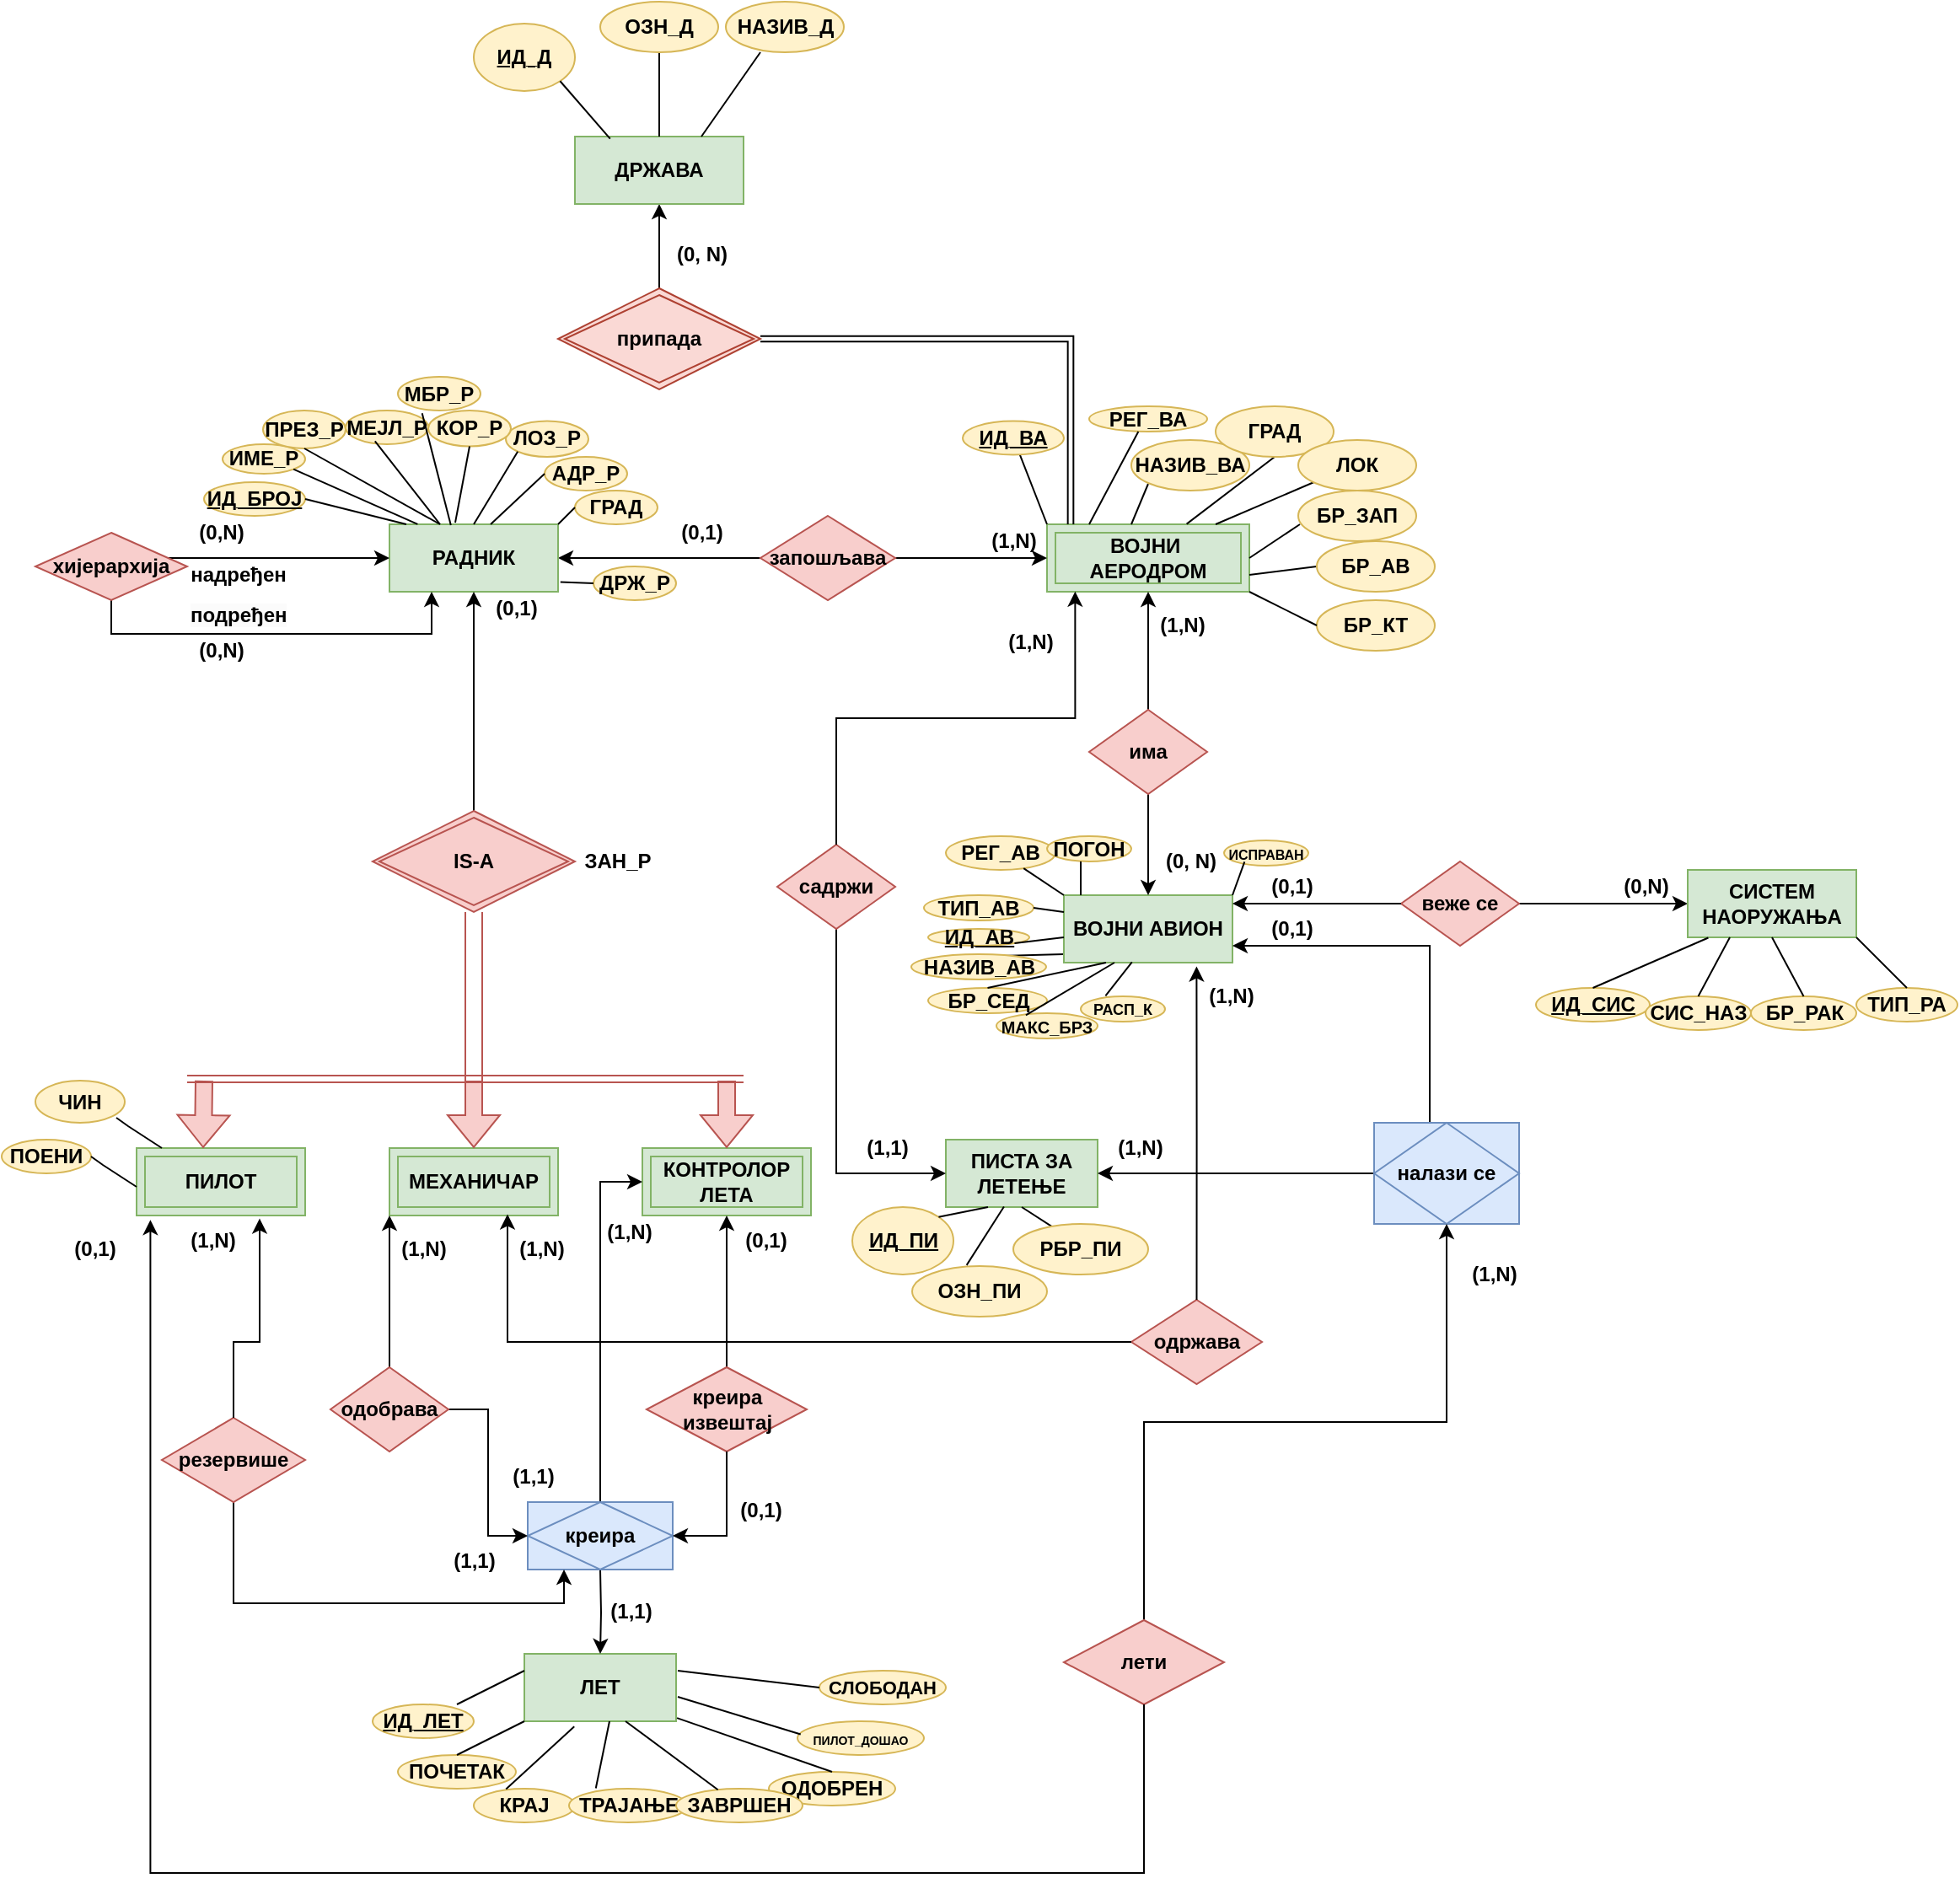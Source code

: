 <mxfile version="22.1.7" type="device">
  <diagram id="C5RBs43oDa-KdzZeNtuy" name="Page-1">
    <mxGraphModel dx="2500" dy="1548" grid="0" gridSize="10" guides="1" tooltips="1" connect="1" arrows="1" fold="1" page="0" pageScale="1" pageWidth="827" pageHeight="1169" math="0" shadow="0">
      <root>
        <mxCell id="WIyWlLk6GJQsqaUBKTNV-0" />
        <mxCell id="WIyWlLk6GJQsqaUBKTNV-1" parent="WIyWlLk6GJQsqaUBKTNV-0" />
        <mxCell id="z5ADIsQ5OvQcOoJaIeTt-4" style="edgeStyle=orthogonalEdgeStyle;rounded=0;orthogonalLoop=1;jettySize=auto;html=1;exitX=0.5;exitY=0;exitDx=0;exitDy=0;" parent="WIyWlLk6GJQsqaUBKTNV-1" source="z5ADIsQ5OvQcOoJaIeTt-5" target="z5ADIsQ5OvQcOoJaIeTt-6" edge="1">
          <mxGeometry relative="1" as="geometry" />
        </mxCell>
        <mxCell id="z5ADIsQ5OvQcOoJaIeTt-5" value="&lt;b&gt;припада&lt;/b&gt;" style="shape=rhombus;double=1;perimeter=rhombusPerimeter;whiteSpace=wrap;html=1;align=center;fillColor=#fad9d5;strokeColor=#ae4132;" parent="WIyWlLk6GJQsqaUBKTNV-1" vertex="1">
          <mxGeometry x="-60" y="70" width="120" height="60" as="geometry" />
        </mxCell>
        <mxCell id="z5ADIsQ5OvQcOoJaIeTt-6" value="&lt;b&gt;ДРЖАВА&lt;/b&gt;" style="whiteSpace=wrap;html=1;align=center;fillColor=#d5e8d4;strokeColor=#82b366;" parent="WIyWlLk6GJQsqaUBKTNV-1" vertex="1">
          <mxGeometry x="-50" y="-20" width="100" height="40" as="geometry" />
        </mxCell>
        <mxCell id="z5ADIsQ5OvQcOoJaIeTt-7" value="&lt;b&gt;ВОЈНИ&amp;nbsp;&lt;br&gt;АЕРОДРОМ&lt;br&gt;&lt;/b&gt;" style="shape=ext;margin=3;double=1;whiteSpace=wrap;html=1;align=center;fillColor=#d5e8d4;strokeColor=#82b366;" parent="WIyWlLk6GJQsqaUBKTNV-1" vertex="1">
          <mxGeometry x="230" y="210" width="120" height="40" as="geometry" />
        </mxCell>
        <mxCell id="z5ADIsQ5OvQcOoJaIeTt-8" style="edgeStyle=orthogonalEdgeStyle;rounded=0;orthogonalLoop=1;jettySize=auto;html=1;exitX=0.5;exitY=1;exitDx=0;exitDy=0;" parent="WIyWlLk6GJQsqaUBKTNV-1" source="z5ADIsQ5OvQcOoJaIeTt-6" target="z5ADIsQ5OvQcOoJaIeTt-6" edge="1">
          <mxGeometry relative="1" as="geometry" />
        </mxCell>
        <mxCell id="z5ADIsQ5OvQcOoJaIeTt-18" value="" style="line;strokeWidth=1;rotatable=0;dashed=0;labelPosition=right;align=left;verticalAlign=middle;spacingTop=0;spacingLeft=6;points=[];portConstraint=eastwest;" parent="WIyWlLk6GJQsqaUBKTNV-1" vertex="1">
          <mxGeometry x="350" y="195" height="10" as="geometry" />
        </mxCell>
        <mxCell id="z5ADIsQ5OvQcOoJaIeTt-19" value="" style="endArrow=none;html=1;rounded=0;exitX=0;exitY=0;exitDx=0;exitDy=0;" parent="WIyWlLk6GJQsqaUBKTNV-1" source="z5ADIsQ5OvQcOoJaIeTt-7" target="z5ADIsQ5OvQcOoJaIeTt-39" edge="1">
          <mxGeometry relative="1" as="geometry">
            <mxPoint x="240" y="170" as="sourcePoint" />
            <mxPoint x="362.5" y="150" as="targetPoint" />
            <Array as="points" />
          </mxGeometry>
        </mxCell>
        <mxCell id="z5ADIsQ5OvQcOoJaIeTt-20" value="" style="endArrow=none;html=1;rounded=0;" parent="WIyWlLk6GJQsqaUBKTNV-1" edge="1">
          <mxGeometry relative="1" as="geometry">
            <mxPoint x="280" y="210" as="sourcePoint" />
            <mxPoint x="290" y="186" as="targetPoint" />
          </mxGeometry>
        </mxCell>
        <mxCell id="z5ADIsQ5OvQcOoJaIeTt-21" value="" style="endArrow=none;html=1;rounded=0;exitX=0.69;exitY=-0.005;exitDx=0;exitDy=0;exitPerimeter=0;entryX=0.5;entryY=1;entryDx=0;entryDy=0;" parent="WIyWlLk6GJQsqaUBKTNV-1" source="z5ADIsQ5OvQcOoJaIeTt-7" target="z5ADIsQ5OvQcOoJaIeTt-41" edge="1">
          <mxGeometry relative="1" as="geometry">
            <mxPoint x="340.25" y="237.5" as="sourcePoint" />
            <mxPoint x="380" y="170" as="targetPoint" />
          </mxGeometry>
        </mxCell>
        <mxCell id="z5ADIsQ5OvQcOoJaIeTt-28" value="&lt;b&gt;(0, N)&lt;/b&gt;" style="text;html=1;align=center;verticalAlign=middle;resizable=0;points=[];autosize=1;strokeColor=none;fillColor=none;" parent="WIyWlLk6GJQsqaUBKTNV-1" vertex="1">
          <mxGeometry y="40" width="50" height="20" as="geometry" />
        </mxCell>
        <mxCell id="z5ADIsQ5OvQcOoJaIeTt-30" value="" style="endArrow=none;html=1;rounded=0;exitX=0.75;exitY=0;exitDx=0;exitDy=0;" parent="WIyWlLk6GJQsqaUBKTNV-1" source="z5ADIsQ5OvQcOoJaIeTt-6" edge="1">
          <mxGeometry relative="1" as="geometry">
            <mxPoint x="20" y="-60" as="sourcePoint" />
            <mxPoint x="60" y="-70" as="targetPoint" />
          </mxGeometry>
        </mxCell>
        <mxCell id="z5ADIsQ5OvQcOoJaIeTt-31" value="" style="shape=link;html=1;rounded=0;width=-3.333;exitX=1;exitY=0.5;exitDx=0;exitDy=0;" parent="WIyWlLk6GJQsqaUBKTNV-1" source="z5ADIsQ5OvQcOoJaIeTt-5" edge="1">
          <mxGeometry relative="1" as="geometry">
            <mxPoint y="130" as="sourcePoint" />
            <mxPoint x="244" y="210" as="targetPoint" />
            <Array as="points">
              <mxPoint x="90" y="100" />
              <mxPoint x="244" y="100" />
              <mxPoint x="244" y="170" />
            </Array>
          </mxGeometry>
        </mxCell>
        <mxCell id="z5ADIsQ5OvQcOoJaIeTt-33" value="" style="endArrow=none;html=1;rounded=0;" parent="WIyWlLk6GJQsqaUBKTNV-1" edge="1">
          <mxGeometry relative="1" as="geometry">
            <mxPoint x="330" y="210" as="sourcePoint" />
            <mxPoint x="400" y="180" as="targetPoint" />
          </mxGeometry>
        </mxCell>
        <mxCell id="z5ADIsQ5OvQcOoJaIeTt-34" value="" style="endArrow=none;html=1;rounded=0;exitX=1;exitY=0.75;exitDx=0;exitDy=0;entryX=0;entryY=0.5;entryDx=0;entryDy=0;" parent="WIyWlLk6GJQsqaUBKTNV-1" source="z5ADIsQ5OvQcOoJaIeTt-7" target="z5ADIsQ5OvQcOoJaIeTt-44" edge="1">
          <mxGeometry relative="1" as="geometry">
            <mxPoint x="318.75" y="270" as="sourcePoint" />
            <mxPoint x="380" y="330" as="targetPoint" />
          </mxGeometry>
        </mxCell>
        <mxCell id="z5ADIsQ5OvQcOoJaIeTt-35" value="" style="endArrow=none;html=1;rounded=0;entryX=0;entryY=0.75;entryDx=0;entryDy=0;exitX=0.325;exitY=0.12;exitDx=0;exitDy=0;exitPerimeter=0;" parent="WIyWlLk6GJQsqaUBKTNV-1" source="z5ADIsQ5OvQcOoJaIeTt-67" edge="1">
          <mxGeometry relative="1" as="geometry">
            <mxPoint x="250" y="505" as="sourcePoint" />
            <mxPoint x="240" y="465" as="targetPoint" />
          </mxGeometry>
        </mxCell>
        <mxCell id="z5ADIsQ5OvQcOoJaIeTt-37" value="" style="endArrow=none;html=1;rounded=0;exitX=0.5;exitY=0;exitDx=0;exitDy=0;" parent="WIyWlLk6GJQsqaUBKTNV-1" source="z5ADIsQ5OvQcOoJaIeTt-6" edge="1">
          <mxGeometry relative="1" as="geometry">
            <mxPoint x="-35" y="-50" as="sourcePoint" />
            <mxPoint y="-70" as="targetPoint" />
          </mxGeometry>
        </mxCell>
        <mxCell id="z5ADIsQ5OvQcOoJaIeTt-38" value="&lt;b&gt;ОЗН_Д&lt;/b&gt;" style="ellipse;whiteSpace=wrap;html=1;align=center;fillColor=#fff2cc;strokeColor=#d6b656;" parent="WIyWlLk6GJQsqaUBKTNV-1" vertex="1">
          <mxGeometry x="-35" y="-100" width="70" height="30" as="geometry" />
        </mxCell>
        <mxCell id="z5ADIsQ5OvQcOoJaIeTt-39" value="&lt;b&gt;ИД_ВА&lt;/b&gt;" style="ellipse;whiteSpace=wrap;html=1;align=center;fontStyle=4;fillColor=#fff2cc;strokeColor=#d6b656;" parent="WIyWlLk6GJQsqaUBKTNV-1" vertex="1">
          <mxGeometry x="180" y="148.75" width="60" height="20" as="geometry" />
        </mxCell>
        <mxCell id="z5ADIsQ5OvQcOoJaIeTt-40" value="&lt;b&gt;НАЗИВ_ВА&lt;/b&gt;" style="ellipse;whiteSpace=wrap;html=1;align=center;fillColor=#fff2cc;strokeColor=#d6b656;" parent="WIyWlLk6GJQsqaUBKTNV-1" vertex="1">
          <mxGeometry x="280" y="160" width="70" height="30" as="geometry" />
        </mxCell>
        <mxCell id="z5ADIsQ5OvQcOoJaIeTt-41" value="&lt;b&gt;ГРАД&lt;/b&gt;" style="ellipse;whiteSpace=wrap;html=1;align=center;fillColor=#fff2cc;strokeColor=#d6b656;" parent="WIyWlLk6GJQsqaUBKTNV-1" vertex="1">
          <mxGeometry x="330" y="140" width="70" height="30" as="geometry" />
        </mxCell>
        <mxCell id="z5ADIsQ5OvQcOoJaIeTt-42" value="&lt;b&gt;ЛОК&lt;/b&gt;" style="ellipse;whiteSpace=wrap;html=1;align=center;fillColor=#fff2cc;strokeColor=#d6b656;" parent="WIyWlLk6GJQsqaUBKTNV-1" vertex="1">
          <mxGeometry x="379" y="160" width="70" height="30" as="geometry" />
        </mxCell>
        <mxCell id="z5ADIsQ5OvQcOoJaIeTt-43" value="&lt;b&gt;БР_ЗАП&lt;/b&gt;" style="ellipse;whiteSpace=wrap;html=1;align=center;fillColor=#fff2cc;strokeColor=#d6b656;" parent="WIyWlLk6GJQsqaUBKTNV-1" vertex="1">
          <mxGeometry x="379" y="190" width="70" height="30" as="geometry" />
        </mxCell>
        <mxCell id="z5ADIsQ5OvQcOoJaIeTt-44" value="&lt;b&gt;БР_АВ&lt;/b&gt;" style="ellipse;whiteSpace=wrap;html=1;align=center;fillColor=#fff2cc;strokeColor=#d6b656;" parent="WIyWlLk6GJQsqaUBKTNV-1" vertex="1">
          <mxGeometry x="390" y="220" width="70" height="30" as="geometry" />
        </mxCell>
        <mxCell id="z5ADIsQ5OvQcOoJaIeTt-45" value="&lt;b&gt;БР_КТ&lt;/b&gt;" style="ellipse;whiteSpace=wrap;html=1;align=center;fillColor=#fff2cc;strokeColor=#d6b656;" parent="WIyWlLk6GJQsqaUBKTNV-1" vertex="1">
          <mxGeometry x="390" y="255" width="70" height="30" as="geometry" />
        </mxCell>
        <mxCell id="z5ADIsQ5OvQcOoJaIeTt-48" value="" style="endArrow=none;html=1;rounded=0;exitX=1;exitY=1;exitDx=0;exitDy=0;entryX=0;entryY=0.5;entryDx=0;entryDy=0;" parent="WIyWlLk6GJQsqaUBKTNV-1" source="z5ADIsQ5OvQcOoJaIeTt-7" target="z5ADIsQ5OvQcOoJaIeTt-45" edge="1">
          <mxGeometry relative="1" as="geometry">
            <mxPoint x="360" y="250" as="sourcePoint" />
            <mxPoint x="400" y="245" as="targetPoint" />
          </mxGeometry>
        </mxCell>
        <mxCell id="z5ADIsQ5OvQcOoJaIeTt-50" value="&lt;b&gt;ВОЈНИ АВИОН&lt;br&gt;&lt;/b&gt;" style="whiteSpace=wrap;html=1;align=center;fillColor=#d5e8d4;strokeColor=#82b366;" parent="WIyWlLk6GJQsqaUBKTNV-1" vertex="1">
          <mxGeometry x="240" y="430" width="100" height="40" as="geometry" />
        </mxCell>
        <mxCell id="z5ADIsQ5OvQcOoJaIeTt-52" style="edgeStyle=orthogonalEdgeStyle;rounded=0;orthogonalLoop=1;jettySize=auto;html=1;exitX=0.5;exitY=0;exitDx=0;exitDy=0;entryX=0.5;entryY=1;entryDx=0;entryDy=0;" parent="WIyWlLk6GJQsqaUBKTNV-1" source="z5ADIsQ5OvQcOoJaIeTt-51" target="z5ADIsQ5OvQcOoJaIeTt-7" edge="1">
          <mxGeometry relative="1" as="geometry" />
        </mxCell>
        <mxCell id="z5ADIsQ5OvQcOoJaIeTt-53" style="edgeStyle=orthogonalEdgeStyle;rounded=0;orthogonalLoop=1;jettySize=auto;html=1;exitX=0.5;exitY=1;exitDx=0;exitDy=0;entryX=0.5;entryY=0;entryDx=0;entryDy=0;" parent="WIyWlLk6GJQsqaUBKTNV-1" source="z5ADIsQ5OvQcOoJaIeTt-51" target="z5ADIsQ5OvQcOoJaIeTt-50" edge="1">
          <mxGeometry relative="1" as="geometry" />
        </mxCell>
        <mxCell id="z5ADIsQ5OvQcOoJaIeTt-51" value="&lt;b&gt;има&lt;/b&gt;" style="shape=rhombus;perimeter=rhombusPerimeter;whiteSpace=wrap;html=1;align=center;fillColor=#f8cecc;strokeColor=#b85450;" parent="WIyWlLk6GJQsqaUBKTNV-1" vertex="1">
          <mxGeometry x="255" y="320" width="70" height="50" as="geometry" />
        </mxCell>
        <mxCell id="z5ADIsQ5OvQcOoJaIeTt-54" value="&lt;b&gt;(1,N)&lt;/b&gt;" style="text;html=1;align=center;verticalAlign=middle;resizable=0;points=[];autosize=1;strokeColor=none;fillColor=none;" parent="WIyWlLk6GJQsqaUBKTNV-1" vertex="1">
          <mxGeometry x="290" y="260" width="40" height="20" as="geometry" />
        </mxCell>
        <mxCell id="z5ADIsQ5OvQcOoJaIeTt-55" value="&lt;b&gt;(0, N)&lt;/b&gt;" style="text;html=1;align=center;verticalAlign=middle;resizable=0;points=[];autosize=1;strokeColor=none;fillColor=none;" parent="WIyWlLk6GJQsqaUBKTNV-1" vertex="1">
          <mxGeometry x="290" y="400" width="50" height="20" as="geometry" />
        </mxCell>
        <mxCell id="z5ADIsQ5OvQcOoJaIeTt-60" style="edgeStyle=orthogonalEdgeStyle;rounded=0;orthogonalLoop=1;jettySize=auto;html=1;exitX=1;exitY=0.5;exitDx=0;exitDy=0;entryX=0;entryY=0.5;entryDx=0;entryDy=0;" parent="WIyWlLk6GJQsqaUBKTNV-1" source="z5ADIsQ5OvQcOoJaIeTt-56" target="z5ADIsQ5OvQcOoJaIeTt-59" edge="1">
          <mxGeometry relative="1" as="geometry" />
        </mxCell>
        <mxCell id="z5ADIsQ5OvQcOoJaIeTt-56" value="&lt;b&gt;веже се&lt;/b&gt;" style="shape=rhombus;perimeter=rhombusPerimeter;whiteSpace=wrap;html=1;align=center;fillColor=#f8cecc;strokeColor=#b85450;" parent="WIyWlLk6GJQsqaUBKTNV-1" vertex="1">
          <mxGeometry x="440" y="410" width="70" height="50" as="geometry" />
        </mxCell>
        <mxCell id="z5ADIsQ5OvQcOoJaIeTt-58" value="&lt;b&gt;(0,1)&lt;/b&gt;" style="text;html=1;align=center;verticalAlign=middle;resizable=0;points=[];autosize=1;strokeColor=none;fillColor=none;" parent="WIyWlLk6GJQsqaUBKTNV-1" vertex="1">
          <mxGeometry x="350" y="410" width="50" height="30" as="geometry" />
        </mxCell>
        <mxCell id="z5ADIsQ5OvQcOoJaIeTt-59" value="&lt;b&gt;СИСТЕМ НАОРУЖАЊА&lt;br&gt;&lt;/b&gt;" style="whiteSpace=wrap;html=1;align=center;fillColor=#d5e8d4;strokeColor=#82b366;" parent="WIyWlLk6GJQsqaUBKTNV-1" vertex="1">
          <mxGeometry x="610" y="415" width="100" height="40" as="geometry" />
        </mxCell>
        <mxCell id="z5ADIsQ5OvQcOoJaIeTt-61" value="&lt;b&gt;(0,N)&lt;/b&gt;" style="text;html=1;align=center;verticalAlign=middle;resizable=0;points=[];autosize=1;strokeColor=none;fillColor=none;" parent="WIyWlLk6GJQsqaUBKTNV-1" vertex="1">
          <mxGeometry x="560" y="410" width="50" height="30" as="geometry" />
        </mxCell>
        <mxCell id="z5ADIsQ5OvQcOoJaIeTt-66" value="&lt;b&gt;ИД_АВ&lt;/b&gt;" style="ellipse;whiteSpace=wrap;html=1;align=center;fontStyle=4;fillColor=#fff2cc;strokeColor=#d6b656;" parent="WIyWlLk6GJQsqaUBKTNV-1" vertex="1">
          <mxGeometry x="159.5" y="450" width="60" height="10" as="geometry" />
        </mxCell>
        <mxCell id="z5ADIsQ5OvQcOoJaIeTt-67" value="&lt;b&gt;НАЗИВ_АВ&lt;/b&gt;" style="ellipse;whiteSpace=wrap;html=1;align=center;fillColor=#fff2cc;strokeColor=#d6b656;" parent="WIyWlLk6GJQsqaUBKTNV-1" vertex="1">
          <mxGeometry x="149.5" y="465" width="80" height="15" as="geometry" />
        </mxCell>
        <mxCell id="z5ADIsQ5OvQcOoJaIeTt-68" value="&lt;b&gt;ТИП_АВ&lt;/b&gt;" style="ellipse;whiteSpace=wrap;html=1;align=center;fillColor=#fff2cc;strokeColor=#d6b656;" parent="WIyWlLk6GJQsqaUBKTNV-1" vertex="1">
          <mxGeometry x="157" y="430" width="65" height="15" as="geometry" />
        </mxCell>
        <mxCell id="z5ADIsQ5OvQcOoJaIeTt-69" value="&lt;b&gt;БР_СЕД&lt;/b&gt;" style="ellipse;whiteSpace=wrap;html=1;align=center;fillColor=#fff2cc;strokeColor=#d6b656;" parent="WIyWlLk6GJQsqaUBKTNV-1" vertex="1">
          <mxGeometry x="159.5" y="485" width="70.5" height="15" as="geometry" />
        </mxCell>
        <mxCell id="z5ADIsQ5OvQcOoJaIeTt-70" value="" style="endArrow=none;html=1;rounded=0;entryX=0;entryY=0.5;entryDx=0;entryDy=0;exitX=1;exitY=1;exitDx=0;exitDy=0;" parent="WIyWlLk6GJQsqaUBKTNV-1" source="z5ADIsQ5OvQcOoJaIeTt-66" edge="1">
          <mxGeometry relative="1" as="geometry">
            <mxPoint x="240" y="495" as="sourcePoint" />
            <mxPoint x="240" y="455" as="targetPoint" />
          </mxGeometry>
        </mxCell>
        <mxCell id="z5ADIsQ5OvQcOoJaIeTt-72" value="" style="endArrow=none;html=1;rounded=0;entryX=0.25;entryY=1;entryDx=0;entryDy=0;exitX=0.5;exitY=0;exitDx=0;exitDy=0;" parent="WIyWlLk6GJQsqaUBKTNV-1" source="z5ADIsQ5OvQcOoJaIeTt-69" target="z5ADIsQ5OvQcOoJaIeTt-50" edge="1">
          <mxGeometry relative="1" as="geometry">
            <mxPoint x="326" y="494" as="sourcePoint" />
            <mxPoint x="275" y="480" as="targetPoint" />
          </mxGeometry>
        </mxCell>
        <mxCell id="z5ADIsQ5OvQcOoJaIeTt-73" value="&lt;b&gt;ИД_СИС&lt;/b&gt;" style="ellipse;whiteSpace=wrap;html=1;align=center;fontStyle=4;fillColor=#fff2cc;strokeColor=#d6b656;" parent="WIyWlLk6GJQsqaUBKTNV-1" vertex="1">
          <mxGeometry x="520" y="485" width="67.5" height="20" as="geometry" />
        </mxCell>
        <mxCell id="z5ADIsQ5OvQcOoJaIeTt-74" value="&lt;b&gt;БР_РАК&lt;/b&gt;" style="ellipse;whiteSpace=wrap;html=1;align=center;fillColor=#fff2cc;strokeColor=#d6b656;" parent="WIyWlLk6GJQsqaUBKTNV-1" vertex="1">
          <mxGeometry x="647.5" y="490" width="62.5" height="20" as="geometry" />
        </mxCell>
        <mxCell id="z5ADIsQ5OvQcOoJaIeTt-76" value="&lt;b&gt;ТИП_РА&lt;/b&gt;" style="ellipse;whiteSpace=wrap;html=1;align=center;fillColor=#fff2cc;strokeColor=#d6b656;" parent="WIyWlLk6GJQsqaUBKTNV-1" vertex="1">
          <mxGeometry x="710" y="485" width="60" height="20" as="geometry" />
        </mxCell>
        <mxCell id="z5ADIsQ5OvQcOoJaIeTt-83" style="edgeStyle=orthogonalEdgeStyle;rounded=0;orthogonalLoop=1;jettySize=auto;html=1;" parent="WIyWlLk6GJQsqaUBKTNV-1" source="z5ADIsQ5OvQcOoJaIeTt-81" target="z5ADIsQ5OvQcOoJaIeTt-7" edge="1">
          <mxGeometry relative="1" as="geometry" />
        </mxCell>
        <mxCell id="z5ADIsQ5OvQcOoJaIeTt-84" style="edgeStyle=orthogonalEdgeStyle;rounded=0;orthogonalLoop=1;jettySize=auto;html=1;exitX=0;exitY=0.5;exitDx=0;exitDy=0;entryX=1;entryY=0.5;entryDx=0;entryDy=0;" parent="WIyWlLk6GJQsqaUBKTNV-1" source="z5ADIsQ5OvQcOoJaIeTt-81" target="z5ADIsQ5OvQcOoJaIeTt-82" edge="1">
          <mxGeometry relative="1" as="geometry" />
        </mxCell>
        <mxCell id="z5ADIsQ5OvQcOoJaIeTt-81" value="&lt;b&gt;запошљава&lt;/b&gt;" style="shape=rhombus;perimeter=rhombusPerimeter;whiteSpace=wrap;html=1;align=center;fillColor=#f8cecc;strokeColor=#b85450;" parent="WIyWlLk6GJQsqaUBKTNV-1" vertex="1">
          <mxGeometry x="60" y="205" width="80" height="50" as="geometry" />
        </mxCell>
        <mxCell id="z5ADIsQ5OvQcOoJaIeTt-82" value="&lt;b&gt;РАДНИК&lt;br&gt;&lt;/b&gt;" style="whiteSpace=wrap;html=1;align=center;fillColor=#d5e8d4;strokeColor=#82b366;" parent="WIyWlLk6GJQsqaUBKTNV-1" vertex="1">
          <mxGeometry x="-160" y="210" width="100" height="40" as="geometry" />
        </mxCell>
        <mxCell id="z5ADIsQ5OvQcOoJaIeTt-86" value="&lt;b&gt;(0,N)&lt;/b&gt;" style="text;html=1;align=center;verticalAlign=middle;resizable=0;points=[];autosize=1;strokeColor=none;fillColor=none;" parent="WIyWlLk6GJQsqaUBKTNV-1" vertex="1">
          <mxGeometry x="-285" y="200" width="50" height="30" as="geometry" />
        </mxCell>
        <mxCell id="z5ADIsQ5OvQcOoJaIeTt-87" value="&lt;b&gt;(0,1)&lt;/b&gt;" style="text;html=1;align=center;verticalAlign=middle;resizable=0;points=[];autosize=1;strokeColor=none;fillColor=none;" parent="WIyWlLk6GJQsqaUBKTNV-1" vertex="1">
          <mxGeometry y="200" width="50" height="30" as="geometry" />
        </mxCell>
        <mxCell id="z5ADIsQ5OvQcOoJaIeTt-90" style="edgeStyle=orthogonalEdgeStyle;rounded=0;orthogonalLoop=1;jettySize=auto;html=1;exitX=0.5;exitY=0;exitDx=0;exitDy=0;entryX=0;entryY=0.5;entryDx=0;entryDy=0;" parent="WIyWlLk6GJQsqaUBKTNV-1" target="z5ADIsQ5OvQcOoJaIeTt-82" edge="1">
          <mxGeometry relative="1" as="geometry">
            <mxPoint x="-325" y="225" as="sourcePoint" />
            <mxPoint x="-135" y="220" as="targetPoint" />
            <Array as="points">
              <mxPoint x="-325" y="230" />
            </Array>
          </mxGeometry>
        </mxCell>
        <mxCell id="z5ADIsQ5OvQcOoJaIeTt-178" style="edgeStyle=orthogonalEdgeStyle;rounded=0;orthogonalLoop=1;jettySize=auto;html=1;exitX=0.5;exitY=1;exitDx=0;exitDy=0;entryX=0.25;entryY=1;entryDx=0;entryDy=0;" parent="WIyWlLk6GJQsqaUBKTNV-1" source="z5ADIsQ5OvQcOoJaIeTt-88" target="z5ADIsQ5OvQcOoJaIeTt-82" edge="1">
          <mxGeometry relative="1" as="geometry" />
        </mxCell>
        <mxCell id="z5ADIsQ5OvQcOoJaIeTt-88" value="&lt;b&gt;хијерархија&lt;/b&gt;" style="shape=rhombus;perimeter=rhombusPerimeter;whiteSpace=wrap;html=1;align=center;fillColor=#f8cecc;strokeColor=#b85450;" parent="WIyWlLk6GJQsqaUBKTNV-1" vertex="1">
          <mxGeometry x="-370" y="215" width="90" height="40" as="geometry" />
        </mxCell>
        <mxCell id="z5ADIsQ5OvQcOoJaIeTt-91" value="&lt;b&gt;надређен&lt;/b&gt;" style="text;html=1;align=center;verticalAlign=middle;resizable=0;points=[];autosize=1;strokeColor=none;fillColor=none;" parent="WIyWlLk6GJQsqaUBKTNV-1" vertex="1">
          <mxGeometry x="-285" y="230" width="70" height="20" as="geometry" />
        </mxCell>
        <mxCell id="z5ADIsQ5OvQcOoJaIeTt-93" value="&lt;b style=&quot;border-color: var(--border-color); color: rgb(0, 0, 0); font-family: Helvetica; font-size: 12px; font-style: normal; font-variant-ligatures: normal; font-variant-caps: normal; letter-spacing: normal; orphans: 2; text-align: center; text-indent: 0px; text-transform: none; widows: 2; word-spacing: 0px; -webkit-text-stroke-width: 0px; background-color: rgb(251, 251, 251); text-decoration-thickness: initial; text-decoration-style: initial; text-decoration-color: initial;&quot;&gt;подређен&lt;/b&gt;" style="text;whiteSpace=wrap;html=1;" parent="WIyWlLk6GJQsqaUBKTNV-1" vertex="1">
          <mxGeometry x="-280" y="250" width="60" height="10" as="geometry" />
        </mxCell>
        <mxCell id="z5ADIsQ5OvQcOoJaIeTt-94" value="&lt;b&gt;(1,N)&lt;/b&gt;" style="text;html=1;align=center;verticalAlign=middle;resizable=0;points=[];autosize=1;strokeColor=none;fillColor=none;" parent="WIyWlLk6GJQsqaUBKTNV-1" vertex="1">
          <mxGeometry x="190" y="210" width="40" height="20" as="geometry" />
        </mxCell>
        <mxCell id="z5ADIsQ5OvQcOoJaIeTt-109" style="edgeStyle=orthogonalEdgeStyle;rounded=0;orthogonalLoop=1;jettySize=auto;html=1;exitX=0.5;exitY=0;exitDx=0;exitDy=0;entryX=0.5;entryY=1;entryDx=0;entryDy=0;" parent="WIyWlLk6GJQsqaUBKTNV-1" source="z5ADIsQ5OvQcOoJaIeTt-98" target="z5ADIsQ5OvQcOoJaIeTt-82" edge="1">
          <mxGeometry relative="1" as="geometry" />
        </mxCell>
        <mxCell id="z5ADIsQ5OvQcOoJaIeTt-98" value="&lt;b&gt;IS-A&lt;/b&gt;" style="shape=rhombus;double=1;perimeter=rhombusPerimeter;whiteSpace=wrap;html=1;align=center;fillColor=#f8cecc;strokeColor=#b85450;" parent="WIyWlLk6GJQsqaUBKTNV-1" vertex="1">
          <mxGeometry x="-170" y="380" width="120" height="60" as="geometry" />
        </mxCell>
        <mxCell id="z5ADIsQ5OvQcOoJaIeTt-99" value="&lt;b&gt;ПИЛОТ&lt;/b&gt;" style="shape=ext;margin=3;double=1;whiteSpace=wrap;html=1;align=center;fillColor=#d5e8d4;strokeColor=#82b366;" parent="WIyWlLk6GJQsqaUBKTNV-1" vertex="1">
          <mxGeometry x="-310" y="580" width="100" height="40" as="geometry" />
        </mxCell>
        <mxCell id="z5ADIsQ5OvQcOoJaIeTt-100" value="&lt;b&gt;МЕХАНИЧАР&lt;/b&gt;" style="shape=ext;margin=3;double=1;whiteSpace=wrap;html=1;align=center;fillColor=#d5e8d4;strokeColor=#82b366;" parent="WIyWlLk6GJQsqaUBKTNV-1" vertex="1">
          <mxGeometry x="-160" y="580" width="100" height="40" as="geometry" />
        </mxCell>
        <mxCell id="z5ADIsQ5OvQcOoJaIeTt-101" value="&lt;b&gt;КОНТРОЛОР&lt;br&gt;ЛЕТА&lt;br&gt;&lt;/b&gt;" style="shape=ext;margin=3;double=1;whiteSpace=wrap;html=1;align=center;fillColor=#d5e8d4;strokeColor=#82b366;" parent="WIyWlLk6GJQsqaUBKTNV-1" vertex="1">
          <mxGeometry x="-10" y="580" width="100" height="40" as="geometry" />
        </mxCell>
        <mxCell id="z5ADIsQ5OvQcOoJaIeTt-102" value="&lt;b&gt;ЗАН_Р&lt;/b&gt;" style="text;html=1;align=center;verticalAlign=middle;resizable=0;points=[];autosize=1;strokeColor=none;fillColor=none;" parent="WIyWlLk6GJQsqaUBKTNV-1" vertex="1">
          <mxGeometry x="-50" y="400" width="50" height="20" as="geometry" />
        </mxCell>
        <mxCell id="z5ADIsQ5OvQcOoJaIeTt-103" value="" style="shape=flexArrow;endArrow=classic;html=1;rounded=0;fillColor=#f8cecc;strokeColor=#b85450;" parent="WIyWlLk6GJQsqaUBKTNV-1" target="z5ADIsQ5OvQcOoJaIeTt-100" edge="1">
          <mxGeometry width="50" height="50" relative="1" as="geometry">
            <mxPoint x="-110" y="540" as="sourcePoint" />
            <mxPoint x="-60" y="600" as="targetPoint" />
          </mxGeometry>
        </mxCell>
        <mxCell id="z5ADIsQ5OvQcOoJaIeTt-104" value="" style="shape=flexArrow;endArrow=classic;html=1;rounded=0;fillColor=#f8cecc;strokeColor=#b85450;" parent="WIyWlLk6GJQsqaUBKTNV-1" edge="1">
          <mxGeometry width="50" height="50" relative="1" as="geometry">
            <mxPoint x="-270" y="540" as="sourcePoint" />
            <mxPoint x="-270.5" y="580" as="targetPoint" />
          </mxGeometry>
        </mxCell>
        <mxCell id="z5ADIsQ5OvQcOoJaIeTt-105" value="" style="shape=flexArrow;endArrow=classic;html=1;rounded=0;entryX=0.5;entryY=0;entryDx=0;entryDy=0;fillColor=#f8cecc;strokeColor=#b85450;" parent="WIyWlLk6GJQsqaUBKTNV-1" target="z5ADIsQ5OvQcOoJaIeTt-101" edge="1">
          <mxGeometry width="50" height="50" relative="1" as="geometry">
            <mxPoint x="40" y="540" as="sourcePoint" />
            <mxPoint x="70" y="540" as="targetPoint" />
          </mxGeometry>
        </mxCell>
        <mxCell id="z5ADIsQ5OvQcOoJaIeTt-106" value="" style="shape=link;html=1;rounded=0;fillColor=#f8cecc;strokeColor=#b85450;" parent="WIyWlLk6GJQsqaUBKTNV-1" edge="1">
          <mxGeometry width="100" relative="1" as="geometry">
            <mxPoint x="-280" y="539" as="sourcePoint" />
            <mxPoint x="50" y="539" as="targetPoint" />
          </mxGeometry>
        </mxCell>
        <mxCell id="z5ADIsQ5OvQcOoJaIeTt-107" value="" style="shape=link;html=1;rounded=0;exitX=0.5;exitY=1;exitDx=0;exitDy=0;width=-10;fillColor=#f8cecc;strokeColor=#b85450;" parent="WIyWlLk6GJQsqaUBKTNV-1" source="z5ADIsQ5OvQcOoJaIeTt-98" edge="1">
          <mxGeometry width="100" relative="1" as="geometry">
            <mxPoint x="-140" y="430" as="sourcePoint" />
            <mxPoint x="-110" y="540" as="targetPoint" />
          </mxGeometry>
        </mxCell>
        <mxCell id="z5ADIsQ5OvQcOoJaIeTt-111" value="&lt;b&gt;(0,1)&lt;/b&gt;" style="text;html=1;align=center;verticalAlign=middle;resizable=0;points=[];autosize=1;strokeColor=none;fillColor=none;" parent="WIyWlLk6GJQsqaUBKTNV-1" vertex="1">
          <mxGeometry x="-110" y="245" width="50" height="30" as="geometry" />
        </mxCell>
        <mxCell id="z5ADIsQ5OvQcOoJaIeTt-112" value="&lt;b&gt;ПОЕНИ&lt;/b&gt;" style="ellipse;whiteSpace=wrap;html=1;align=center;fillColor=#fff2cc;strokeColor=#d6b656;" parent="WIyWlLk6GJQsqaUBKTNV-1" vertex="1">
          <mxGeometry x="-390" y="575" width="53" height="20" as="geometry" />
        </mxCell>
        <mxCell id="z5ADIsQ5OvQcOoJaIeTt-114" value="&lt;b&gt;ПИСТА ЗА ЛЕТЕЊЕ&lt;br&gt;&lt;/b&gt;" style="whiteSpace=wrap;html=1;align=center;fillColor=#d5e8d4;strokeColor=#82b366;" parent="WIyWlLk6GJQsqaUBKTNV-1" vertex="1">
          <mxGeometry x="170" y="575" width="90" height="40" as="geometry" />
        </mxCell>
        <mxCell id="z5ADIsQ5OvQcOoJaIeTt-257" style="edgeStyle=orthogonalEdgeStyle;rounded=0;orthogonalLoop=1;jettySize=auto;html=1;exitX=0.5;exitY=1;exitDx=0;exitDy=0;entryX=0;entryY=0.5;entryDx=0;entryDy=0;" parent="WIyWlLk6GJQsqaUBKTNV-1" source="z5ADIsQ5OvQcOoJaIeTt-115" target="z5ADIsQ5OvQcOoJaIeTt-114" edge="1">
          <mxGeometry relative="1" as="geometry" />
        </mxCell>
        <mxCell id="z5ADIsQ5OvQcOoJaIeTt-115" value="&lt;b&gt;садржи&lt;/b&gt;" style="shape=rhombus;perimeter=rhombusPerimeter;whiteSpace=wrap;html=1;align=center;fillColor=#f8cecc;strokeColor=#b85450;" parent="WIyWlLk6GJQsqaUBKTNV-1" vertex="1">
          <mxGeometry x="70" y="400" width="70" height="50" as="geometry" />
        </mxCell>
        <mxCell id="z5ADIsQ5OvQcOoJaIeTt-116" style="edgeStyle=orthogonalEdgeStyle;rounded=0;orthogonalLoop=1;jettySize=auto;html=1;exitX=0.5;exitY=0;exitDx=0;exitDy=0;entryX=0.139;entryY=0.996;entryDx=0;entryDy=0;entryPerimeter=0;" parent="WIyWlLk6GJQsqaUBKTNV-1" source="z5ADIsQ5OvQcOoJaIeTt-115" target="z5ADIsQ5OvQcOoJaIeTt-7" edge="1">
          <mxGeometry relative="1" as="geometry" />
        </mxCell>
        <mxCell id="z5ADIsQ5OvQcOoJaIeTt-121" value="&lt;b&gt;(1,N)&lt;/b&gt;" style="text;html=1;align=center;verticalAlign=middle;resizable=0;points=[];autosize=1;strokeColor=none;fillColor=none;" parent="WIyWlLk6GJQsqaUBKTNV-1" vertex="1">
          <mxGeometry x="200" y="270" width="40" height="20" as="geometry" />
        </mxCell>
        <mxCell id="z5ADIsQ5OvQcOoJaIeTt-122" value="&lt;b&gt;(1,1)&lt;/b&gt;" style="text;html=1;align=center;verticalAlign=middle;resizable=0;points=[];autosize=1;strokeColor=none;fillColor=none;" parent="WIyWlLk6GJQsqaUBKTNV-1" vertex="1">
          <mxGeometry x="109.5" y="565" width="50" height="30" as="geometry" />
        </mxCell>
        <mxCell id="z5ADIsQ5OvQcOoJaIeTt-128" style="edgeStyle=orthogonalEdgeStyle;rounded=0;orthogonalLoop=1;jettySize=auto;html=1;exitX=0.5;exitY=0;exitDx=0;exitDy=0;entryX=1;entryY=0.75;entryDx=0;entryDy=0;" parent="WIyWlLk6GJQsqaUBKTNV-1" source="z5ADIsQ5OvQcOoJaIeTt-126" target="z5ADIsQ5OvQcOoJaIeTt-50" edge="1">
          <mxGeometry relative="1" as="geometry">
            <Array as="points">
              <mxPoint x="457" y="565" />
              <mxPoint x="457" y="460" />
            </Array>
          </mxGeometry>
        </mxCell>
        <mxCell id="z5ADIsQ5OvQcOoJaIeTt-269" style="edgeStyle=orthogonalEdgeStyle;rounded=0;orthogonalLoop=1;jettySize=auto;html=1;exitX=0;exitY=0.5;exitDx=0;exitDy=0;entryX=1;entryY=0.5;entryDx=0;entryDy=0;" parent="WIyWlLk6GJQsqaUBKTNV-1" source="z5ADIsQ5OvQcOoJaIeTt-126" target="z5ADIsQ5OvQcOoJaIeTt-114" edge="1">
          <mxGeometry relative="1" as="geometry" />
        </mxCell>
        <mxCell id="z5ADIsQ5OvQcOoJaIeTt-126" value="&lt;b&gt;налази се&lt;/b&gt;" style="shape=associativeEntity;whiteSpace=wrap;html=1;align=center;fillColor=#dae8fc;strokeColor=#6c8ebf;" parent="WIyWlLk6GJQsqaUBKTNV-1" vertex="1">
          <mxGeometry x="424" y="565" width="86" height="60" as="geometry" />
        </mxCell>
        <mxCell id="z5ADIsQ5OvQcOoJaIeTt-132" value="&lt;b&gt;ЛЕТ&lt;br&gt;&lt;/b&gt;" style="whiteSpace=wrap;html=1;align=center;fillColor=#d5e8d4;strokeColor=#82b366;" parent="WIyWlLk6GJQsqaUBKTNV-1" vertex="1">
          <mxGeometry x="-80" y="880" width="90" height="40" as="geometry" />
        </mxCell>
        <mxCell id="z5ADIsQ5OvQcOoJaIeTt-135" style="edgeStyle=orthogonalEdgeStyle;rounded=0;orthogonalLoop=1;jettySize=auto;html=1;exitX=0.5;exitY=1;exitDx=0;exitDy=0;entryX=0.5;entryY=0;entryDx=0;entryDy=0;" parent="WIyWlLk6GJQsqaUBKTNV-1" target="z5ADIsQ5OvQcOoJaIeTt-132" edge="1">
          <mxGeometry relative="1" as="geometry">
            <mxPoint x="-35" y="830" as="sourcePoint" />
          </mxGeometry>
        </mxCell>
        <mxCell id="z5ADIsQ5OvQcOoJaIeTt-137" style="edgeStyle=orthogonalEdgeStyle;rounded=0;orthogonalLoop=1;jettySize=auto;html=1;exitX=0.5;exitY=0;exitDx=0;exitDy=0;entryX=0;entryY=0.5;entryDx=0;entryDy=0;" parent="WIyWlLk6GJQsqaUBKTNV-1" source="z5ADIsQ5OvQcOoJaIeTt-136" target="z5ADIsQ5OvQcOoJaIeTt-101" edge="1">
          <mxGeometry relative="1" as="geometry" />
        </mxCell>
        <mxCell id="z5ADIsQ5OvQcOoJaIeTt-136" value="&lt;b&gt;креира&lt;/b&gt;" style="shape=associativeEntity;whiteSpace=wrap;html=1;align=center;fillColor=#dae8fc;strokeColor=#6c8ebf;" parent="WIyWlLk6GJQsqaUBKTNV-1" vertex="1">
          <mxGeometry x="-78" y="790" width="86" height="40" as="geometry" />
        </mxCell>
        <mxCell id="z5ADIsQ5OvQcOoJaIeTt-175" style="edgeStyle=orthogonalEdgeStyle;rounded=0;orthogonalLoop=1;jettySize=auto;html=1;exitX=0.5;exitY=0;exitDx=0;exitDy=0;entryX=0.5;entryY=1;entryDx=0;entryDy=0;" parent="WIyWlLk6GJQsqaUBKTNV-1" source="z5ADIsQ5OvQcOoJaIeTt-174" target="z5ADIsQ5OvQcOoJaIeTt-101" edge="1">
          <mxGeometry relative="1" as="geometry" />
        </mxCell>
        <mxCell id="z5ADIsQ5OvQcOoJaIeTt-174" value="&lt;b&gt;креира&lt;br&gt;извештај&lt;br&gt;&lt;/b&gt;" style="shape=rhombus;perimeter=rhombusPerimeter;whiteSpace=wrap;html=1;align=center;fillColor=#f8cecc;strokeColor=#b85450;" parent="WIyWlLk6GJQsqaUBKTNV-1" vertex="1">
          <mxGeometry x="-7.5" y="710" width="95" height="50" as="geometry" />
        </mxCell>
        <mxCell id="z5ADIsQ5OvQcOoJaIeTt-176" style="edgeStyle=orthogonalEdgeStyle;rounded=0;orthogonalLoop=1;jettySize=auto;html=1;entryX=1;entryY=0.5;entryDx=0;entryDy=0;" parent="WIyWlLk6GJQsqaUBKTNV-1" source="z5ADIsQ5OvQcOoJaIeTt-174" target="z5ADIsQ5OvQcOoJaIeTt-136" edge="1">
          <mxGeometry relative="1" as="geometry">
            <mxPoint x="52.315" y="980.65" as="targetPoint" />
          </mxGeometry>
        </mxCell>
        <mxCell id="z5ADIsQ5OvQcOoJaIeTt-177" value="&lt;b&gt;(0,N)&lt;/b&gt;" style="text;html=1;align=center;verticalAlign=middle;resizable=0;points=[];autosize=1;strokeColor=none;fillColor=none;" parent="WIyWlLk6GJQsqaUBKTNV-1" vertex="1">
          <mxGeometry x="-285" y="270" width="50" height="30" as="geometry" />
        </mxCell>
        <mxCell id="z5ADIsQ5OvQcOoJaIeTt-179" value="" style="endArrow=none;html=1;rounded=0;entryX=0.122;entryY=1.006;entryDx=0;entryDy=0;exitX=0.5;exitY=0;exitDx=0;exitDy=0;entryPerimeter=0;" parent="WIyWlLk6GJQsqaUBKTNV-1" source="z5ADIsQ5OvQcOoJaIeTt-73" target="z5ADIsQ5OvQcOoJaIeTt-59" edge="1">
          <mxGeometry relative="1" as="geometry">
            <mxPoint x="593" y="495" as="sourcePoint" />
            <mxPoint x="557" y="450" as="targetPoint" />
          </mxGeometry>
        </mxCell>
        <mxCell id="z5ADIsQ5OvQcOoJaIeTt-180" value="" style="endArrow=none;html=1;rounded=0;entryX=0.5;entryY=1;entryDx=0;entryDy=0;exitX=0.5;exitY=0;exitDx=0;exitDy=0;" parent="WIyWlLk6GJQsqaUBKTNV-1" source="z5ADIsQ5OvQcOoJaIeTt-74" target="z5ADIsQ5OvQcOoJaIeTt-59" edge="1">
          <mxGeometry relative="1" as="geometry">
            <mxPoint x="624" y="500" as="sourcePoint" />
            <mxPoint x="632" y="480" as="targetPoint" />
          </mxGeometry>
        </mxCell>
        <mxCell id="z5ADIsQ5OvQcOoJaIeTt-182" value="" style="endArrow=none;html=1;rounded=0;entryX=1;entryY=1;entryDx=0;entryDy=0;exitX=0.5;exitY=0;exitDx=0;exitDy=0;" parent="WIyWlLk6GJQsqaUBKTNV-1" source="z5ADIsQ5OvQcOoJaIeTt-76" target="z5ADIsQ5OvQcOoJaIeTt-59" edge="1">
          <mxGeometry relative="1" as="geometry">
            <mxPoint x="729" y="490" as="sourcePoint" />
            <mxPoint x="710" y="470" as="targetPoint" />
          </mxGeometry>
        </mxCell>
        <mxCell id="z5ADIsQ5OvQcOoJaIeTt-183" value="" style="endArrow=none;html=1;rounded=0;exitX=1;exitY=0.5;exitDx=0;exitDy=0;" parent="WIyWlLk6GJQsqaUBKTNV-1" source="z5ADIsQ5OvQcOoJaIeTt-7" edge="1">
          <mxGeometry relative="1" as="geometry">
            <mxPoint x="345" y="215" as="sourcePoint" />
            <mxPoint x="380" y="210" as="targetPoint" />
          </mxGeometry>
        </mxCell>
        <mxCell id="z5ADIsQ5OvQcOoJaIeTt-186" value="" style="endArrow=none;html=1;rounded=0;entryX=1;entryY=0.5;entryDx=0;entryDy=0;exitX=0.5;exitY=0;exitDx=0;exitDy=0;" parent="WIyWlLk6GJQsqaUBKTNV-1" target="z5ADIsQ5OvQcOoJaIeTt-112" edge="1">
          <mxGeometry relative="1" as="geometry">
            <mxPoint x="-310" y="603" as="sourcePoint" />
            <mxPoint x="-321" y="566" as="targetPoint" />
            <Array as="points">
              <mxPoint x="-330" y="590" />
            </Array>
          </mxGeometry>
        </mxCell>
        <mxCell id="z5ADIsQ5OvQcOoJaIeTt-188" value="&lt;b&gt;одржава&lt;br&gt;&lt;/b&gt;" style="shape=rhombus;perimeter=rhombusPerimeter;whiteSpace=wrap;html=1;align=center;fillColor=#f8cecc;strokeColor=#b85450;" parent="WIyWlLk6GJQsqaUBKTNV-1" vertex="1">
          <mxGeometry x="280" y="670" width="77.5" height="50" as="geometry" />
        </mxCell>
        <mxCell id="z5ADIsQ5OvQcOoJaIeTt-189" style="edgeStyle=orthogonalEdgeStyle;rounded=0;orthogonalLoop=1;jettySize=auto;html=1;exitX=0;exitY=0.5;exitDx=0;exitDy=0;entryX=0.7;entryY=0.982;entryDx=0;entryDy=0;entryPerimeter=0;" parent="WIyWlLk6GJQsqaUBKTNV-1" source="z5ADIsQ5OvQcOoJaIeTt-188" target="z5ADIsQ5OvQcOoJaIeTt-100" edge="1">
          <mxGeometry relative="1" as="geometry" />
        </mxCell>
        <mxCell id="z5ADIsQ5OvQcOoJaIeTt-195" value="&lt;b&gt;ИД_ЛЕТ&lt;/b&gt;" style="ellipse;whiteSpace=wrap;html=1;align=center;fontStyle=4;fillColor=#fff2cc;strokeColor=#d6b656;" parent="WIyWlLk6GJQsqaUBKTNV-1" vertex="1">
          <mxGeometry x="-170" y="910" width="60" height="20" as="geometry" />
        </mxCell>
        <mxCell id="z5ADIsQ5OvQcOoJaIeTt-196" value="&lt;b&gt;ПОЧЕТАК&lt;/b&gt;" style="ellipse;whiteSpace=wrap;html=1;align=center;fillColor=#fff2cc;strokeColor=#d6b656;" parent="WIyWlLk6GJQsqaUBKTNV-1" vertex="1">
          <mxGeometry x="-155" y="940" width="70" height="20" as="geometry" />
        </mxCell>
        <mxCell id="z5ADIsQ5OvQcOoJaIeTt-198" value="&lt;b&gt;КРАЈ&lt;/b&gt;" style="ellipse;whiteSpace=wrap;html=1;align=center;fillColor=#fff2cc;strokeColor=#d6b656;" parent="WIyWlLk6GJQsqaUBKTNV-1" vertex="1">
          <mxGeometry x="-110" y="960" width="60" height="20" as="geometry" />
        </mxCell>
        <mxCell id="z5ADIsQ5OvQcOoJaIeTt-199" value="&lt;b&gt;ТРАЈАЊЕ&lt;/b&gt;" style="ellipse;whiteSpace=wrap;html=1;align=center;fillColor=#fff2cc;strokeColor=#d6b656;" parent="WIyWlLk6GJQsqaUBKTNV-1" vertex="1">
          <mxGeometry x="-53.5" y="960" width="70" height="20" as="geometry" />
        </mxCell>
        <mxCell id="z5ADIsQ5OvQcOoJaIeTt-200" value="" style="endArrow=none;html=1;rounded=0;entryX=0.124;entryY=1.078;entryDx=0;entryDy=0;entryPerimeter=0;exitX=0;exitY=0.25;exitDx=0;exitDy=0;" parent="WIyWlLk6GJQsqaUBKTNV-1" source="z5ADIsQ5OvQcOoJaIeTt-132" edge="1">
          <mxGeometry relative="1" as="geometry">
            <mxPoint x="-93" y="895" as="sourcePoint" />
            <mxPoint x="-120" y="910" as="targetPoint" />
          </mxGeometry>
        </mxCell>
        <mxCell id="z5ADIsQ5OvQcOoJaIeTt-201" value="" style="endArrow=none;html=1;rounded=0;entryX=0.5;entryY=0;entryDx=0;entryDy=0;" parent="WIyWlLk6GJQsqaUBKTNV-1" target="z5ADIsQ5OvQcOoJaIeTt-196" edge="1">
          <mxGeometry relative="1" as="geometry">
            <mxPoint x="-80" y="920" as="sourcePoint" />
            <mxPoint x="-110" y="920" as="targetPoint" />
          </mxGeometry>
        </mxCell>
        <mxCell id="z5ADIsQ5OvQcOoJaIeTt-202" value="" style="endArrow=none;html=1;rounded=0;entryX=0.319;entryY=0.012;entryDx=0;entryDy=0;exitX=0.329;exitY=1.079;exitDx=0;exitDy=0;exitPerimeter=0;entryPerimeter=0;" parent="WIyWlLk6GJQsqaUBKTNV-1" source="z5ADIsQ5OvQcOoJaIeTt-132" target="z5ADIsQ5OvQcOoJaIeTt-198" edge="1">
          <mxGeometry relative="1" as="geometry">
            <mxPoint x="-60" y="940" as="sourcePoint" />
            <mxPoint x="-95" y="950" as="targetPoint" />
          </mxGeometry>
        </mxCell>
        <mxCell id="z5ADIsQ5OvQcOoJaIeTt-203" value="" style="endArrow=none;html=1;rounded=0;entryX=0.227;entryY=-0.012;entryDx=0;entryDy=0;exitX=0.329;exitY=1.079;exitDx=0;exitDy=0;exitPerimeter=0;entryPerimeter=0;" parent="WIyWlLk6GJQsqaUBKTNV-1" target="z5ADIsQ5OvQcOoJaIeTt-199" edge="1">
          <mxGeometry relative="1" as="geometry">
            <mxPoint x="-29.5" y="920" as="sourcePoint" />
            <mxPoint x="-40.5" y="947" as="targetPoint" />
          </mxGeometry>
        </mxCell>
        <mxCell id="z5ADIsQ5OvQcOoJaIeTt-204" value="&lt;b&gt;ОДОБРЕН&lt;/b&gt;" style="ellipse;whiteSpace=wrap;html=1;align=center;fillColor=#fff2cc;strokeColor=#d6b656;" parent="WIyWlLk6GJQsqaUBKTNV-1" vertex="1">
          <mxGeometry x="65" y="950" width="75" height="20" as="geometry" />
        </mxCell>
        <mxCell id="z5ADIsQ5OvQcOoJaIeTt-205" value="&lt;b&gt;ЗАВРШЕН&lt;/b&gt;" style="ellipse;whiteSpace=wrap;html=1;align=center;fillColor=#fff2cc;strokeColor=#d6b656;" parent="WIyWlLk6GJQsqaUBKTNV-1" vertex="1">
          <mxGeometry x="10" y="960" width="75" height="20" as="geometry" />
        </mxCell>
        <mxCell id="z5ADIsQ5OvQcOoJaIeTt-206" value="" style="endArrow=none;html=1;rounded=0;entryX=0.5;entryY=0;entryDx=0;entryDy=0;exitX=1.006;exitY=0.952;exitDx=0;exitDy=0;exitPerimeter=0;" parent="WIyWlLk6GJQsqaUBKTNV-1" target="z5ADIsQ5OvQcOoJaIeTt-204" edge="1" source="z5ADIsQ5OvQcOoJaIeTt-132">
          <mxGeometry relative="1" as="geometry">
            <mxPoint x="-55" y="920" as="sourcePoint" />
            <mxPoint x="-95" y="940" as="targetPoint" />
          </mxGeometry>
        </mxCell>
        <mxCell id="z5ADIsQ5OvQcOoJaIeTt-207" value="" style="endArrow=none;html=1;rounded=0;" parent="WIyWlLk6GJQsqaUBKTNV-1" target="z5ADIsQ5OvQcOoJaIeTt-205" edge="1">
          <mxGeometry relative="1" as="geometry">
            <mxPoint x="-20" y="920" as="sourcePoint" />
            <mxPoint x="-100" y="960" as="targetPoint" />
          </mxGeometry>
        </mxCell>
        <mxCell id="z5ADIsQ5OvQcOoJaIeTt-208" value="&lt;b&gt;ИД_БРОЈ&lt;/b&gt;" style="ellipse;whiteSpace=wrap;html=1;align=center;fontStyle=4;fillColor=#fff2cc;strokeColor=#d6b656;" parent="WIyWlLk6GJQsqaUBKTNV-1" vertex="1">
          <mxGeometry x="-270" y="185" width="60" height="20" as="geometry" />
        </mxCell>
        <mxCell id="z5ADIsQ5OvQcOoJaIeTt-209" value="&lt;b&gt;ИМЕ_Р&lt;/b&gt;" style="ellipse;whiteSpace=wrap;html=1;align=center;fillColor=#fff2cc;strokeColor=#d6b656;" parent="WIyWlLk6GJQsqaUBKTNV-1" vertex="1">
          <mxGeometry x="-259" y="162.5" width="49" height="17.5" as="geometry" />
        </mxCell>
        <mxCell id="z5ADIsQ5OvQcOoJaIeTt-213" value="&lt;b&gt;ПРЕЗ_Р&lt;/b&gt;" style="ellipse;whiteSpace=wrap;html=1;align=center;fillColor=#fff2cc;strokeColor=#d6b656;" parent="WIyWlLk6GJQsqaUBKTNV-1" vertex="1">
          <mxGeometry x="-235" y="142.5" width="49" height="22.5" as="geometry" />
        </mxCell>
        <mxCell id="z5ADIsQ5OvQcOoJaIeTt-214" value="&lt;b&gt;МЕЈЛ_Р&lt;/b&gt;" style="ellipse;whiteSpace=wrap;html=1;align=center;fillColor=#fff2cc;strokeColor=#d6b656;" parent="WIyWlLk6GJQsqaUBKTNV-1" vertex="1">
          <mxGeometry x="-186" y="142.5" width="49" height="20" as="geometry" />
        </mxCell>
        <mxCell id="z5ADIsQ5OvQcOoJaIeTt-215" value="&lt;b&gt;МБР_Р&lt;/b&gt;" style="ellipse;whiteSpace=wrap;html=1;align=center;fillColor=#fff2cc;strokeColor=#d6b656;" parent="WIyWlLk6GJQsqaUBKTNV-1" vertex="1">
          <mxGeometry x="-155" y="122.5" width="49" height="20" as="geometry" />
        </mxCell>
        <mxCell id="z5ADIsQ5OvQcOoJaIeTt-216" value="&lt;b&gt;ЛОЗ_Р&lt;/b&gt;" style="ellipse;whiteSpace=wrap;html=1;align=center;fillColor=#fff2cc;strokeColor=#d6b656;" parent="WIyWlLk6GJQsqaUBKTNV-1" vertex="1">
          <mxGeometry x="-91" y="148.75" width="49" height="21.25" as="geometry" />
        </mxCell>
        <mxCell id="z5ADIsQ5OvQcOoJaIeTt-219" value="" style="endArrow=none;html=1;rounded=0;exitX=1;exitY=0.5;exitDx=0;exitDy=0;" parent="WIyWlLk6GJQsqaUBKTNV-1" source="z5ADIsQ5OvQcOoJaIeTt-208" edge="1">
          <mxGeometry relative="1" as="geometry">
            <mxPoint x="-181.5" y="170" as="sourcePoint" />
            <mxPoint x="-150" y="210" as="targetPoint" />
          </mxGeometry>
        </mxCell>
        <mxCell id="z5ADIsQ5OvQcOoJaIeTt-220" value="" style="endArrow=none;html=1;rounded=0;entryX=0.167;entryY=-0.002;entryDx=0;entryDy=0;entryPerimeter=0;exitX=1;exitY=1;exitDx=0;exitDy=0;" parent="WIyWlLk6GJQsqaUBKTNV-1" source="z5ADIsQ5OvQcOoJaIeTt-209" target="z5ADIsQ5OvQcOoJaIeTt-82" edge="1">
          <mxGeometry relative="1" as="geometry">
            <mxPoint x="-150" y="168" as="sourcePoint" />
            <mxPoint x="-95.5" y="197.5" as="targetPoint" />
          </mxGeometry>
        </mxCell>
        <mxCell id="z5ADIsQ5OvQcOoJaIeTt-221" value="" style="endArrow=none;html=1;rounded=0;exitX=0.5;exitY=1;exitDx=0;exitDy=0;" parent="WIyWlLk6GJQsqaUBKTNV-1" source="z5ADIsQ5OvQcOoJaIeTt-213" edge="1">
          <mxGeometry relative="1" as="geometry">
            <mxPoint x="-122.5" y="177.5" as="sourcePoint" />
            <mxPoint x="-130" y="210" as="targetPoint" />
          </mxGeometry>
        </mxCell>
        <mxCell id="z5ADIsQ5OvQcOoJaIeTt-222" value="" style="endArrow=none;html=1;rounded=0;exitX=0.293;exitY=1.081;exitDx=0;exitDy=0;entryX=0.364;entryY=0.013;entryDx=0;entryDy=0;exitPerimeter=0;entryPerimeter=0;" parent="WIyWlLk6GJQsqaUBKTNV-1" source="z5ADIsQ5OvQcOoJaIeTt-215" target="z5ADIsQ5OvQcOoJaIeTt-82" edge="1">
          <mxGeometry relative="1" as="geometry">
            <mxPoint x="-58" y="167.5" as="sourcePoint" />
            <mxPoint x="-76" y="190.5" as="targetPoint" />
          </mxGeometry>
        </mxCell>
        <mxCell id="z5ADIsQ5OvQcOoJaIeTt-224" value="" style="endArrow=none;html=1;rounded=0;exitX=0.355;exitY=0.91;exitDx=0;exitDy=0;exitPerimeter=0;" parent="WIyWlLk6GJQsqaUBKTNV-1" source="z5ADIsQ5OvQcOoJaIeTt-214" edge="1">
          <mxGeometry relative="1" as="geometry">
            <mxPoint x="-156" y="173" as="sourcePoint" />
            <mxPoint x="-130" y="210" as="targetPoint" />
          </mxGeometry>
        </mxCell>
        <mxCell id="z5ADIsQ5OvQcOoJaIeTt-225" value="" style="endArrow=none;html=1;rounded=0;exitX=0;exitY=1;exitDx=0;exitDy=0;entryX=0.5;entryY=0;entryDx=0;entryDy=0;" parent="WIyWlLk6GJQsqaUBKTNV-1" source="z5ADIsQ5OvQcOoJaIeTt-216" target="z5ADIsQ5OvQcOoJaIeTt-82" edge="1">
          <mxGeometry relative="1" as="geometry">
            <mxPoint x="-75" y="162" as="sourcePoint" />
            <mxPoint x="-114" y="221" as="targetPoint" />
          </mxGeometry>
        </mxCell>
        <mxCell id="z5ADIsQ5OvQcOoJaIeTt-226" value="&lt;b&gt;АДР_Р&lt;/b&gt;" style="ellipse;whiteSpace=wrap;html=1;align=center;fillColor=#fff2cc;strokeColor=#d6b656;" parent="WIyWlLk6GJQsqaUBKTNV-1" vertex="1">
          <mxGeometry x="-68" y="170" width="49" height="20" as="geometry" />
        </mxCell>
        <mxCell id="z5ADIsQ5OvQcOoJaIeTt-227" value="&lt;b&gt;КОР_Р&lt;/b&gt;" style="ellipse;whiteSpace=wrap;html=1;align=center;fillColor=#fff2cc;strokeColor=#d6b656;" parent="WIyWlLk6GJQsqaUBKTNV-1" vertex="1">
          <mxGeometry x="-137" y="142.5" width="49" height="21.25" as="geometry" />
        </mxCell>
        <mxCell id="z5ADIsQ5OvQcOoJaIeTt-228" value="" style="endArrow=none;html=1;rounded=0;exitX=0;exitY=0.5;exitDx=0;exitDy=0;entryX=0.6;entryY=0;entryDx=0;entryDy=0;entryPerimeter=0;" parent="WIyWlLk6GJQsqaUBKTNV-1" source="z5ADIsQ5OvQcOoJaIeTt-226" target="z5ADIsQ5OvQcOoJaIeTt-82" edge="1">
          <mxGeometry relative="1" as="geometry">
            <mxPoint x="-70" y="169" as="sourcePoint" />
            <mxPoint x="-100" y="220" as="targetPoint" />
          </mxGeometry>
        </mxCell>
        <mxCell id="z5ADIsQ5OvQcOoJaIeTt-229" value="" style="endArrow=none;html=1;rounded=0;exitX=0.5;exitY=1;exitDx=0;exitDy=0;entryX=0.39;entryY=-0.025;entryDx=0;entryDy=0;entryPerimeter=0;" parent="WIyWlLk6GJQsqaUBKTNV-1" source="z5ADIsQ5OvQcOoJaIeTt-227" edge="1" target="z5ADIsQ5OvQcOoJaIeTt-82">
          <mxGeometry relative="1" as="geometry">
            <mxPoint x="-58" y="190" as="sourcePoint" />
            <mxPoint x="-70" y="210" as="targetPoint" />
          </mxGeometry>
        </mxCell>
        <mxCell id="z5ADIsQ5OvQcOoJaIeTt-230" value="&lt;b&gt;ЧИН&lt;/b&gt;" style="ellipse;whiteSpace=wrap;html=1;align=center;fillColor=#fff2cc;strokeColor=#d6b656;" parent="WIyWlLk6GJQsqaUBKTNV-1" vertex="1">
          <mxGeometry x="-370" y="540" width="53" height="25" as="geometry" />
        </mxCell>
        <mxCell id="z5ADIsQ5OvQcOoJaIeTt-234" value="&lt;b&gt;(1,N)&lt;/b&gt;" style="text;html=1;align=center;verticalAlign=middle;resizable=0;points=[];autosize=1;strokeColor=none;fillColor=none;" parent="WIyWlLk6GJQsqaUBKTNV-1" vertex="1">
          <mxGeometry x="-290.5" y="620" width="50" height="30" as="geometry" />
        </mxCell>
        <mxCell id="z5ADIsQ5OvQcOoJaIeTt-238" value="&lt;b&gt;(1,1)&lt;/b&gt;" style="text;html=1;align=center;verticalAlign=middle;resizable=0;points=[];autosize=1;strokeColor=none;fillColor=none;" parent="WIyWlLk6GJQsqaUBKTNV-1" vertex="1">
          <mxGeometry x="-135" y="810" width="50" height="30" as="geometry" />
        </mxCell>
        <mxCell id="z5ADIsQ5OvQcOoJaIeTt-240" value="&lt;b&gt;(1,N)&lt;/b&gt;" style="text;html=1;align=center;verticalAlign=middle;resizable=0;points=[];autosize=1;strokeColor=none;fillColor=none;" parent="WIyWlLk6GJQsqaUBKTNV-1" vertex="1">
          <mxGeometry x="-165" y="625" width="50" height="30" as="geometry" />
        </mxCell>
        <mxCell id="z5ADIsQ5OvQcOoJaIeTt-241" value="&lt;b&gt;(1,1)&lt;/b&gt;" style="text;html=1;align=center;verticalAlign=middle;resizable=0;points=[];autosize=1;strokeColor=none;fillColor=none;" parent="WIyWlLk6GJQsqaUBKTNV-1" vertex="1">
          <mxGeometry x="-100" y="760" width="50" height="30" as="geometry" />
        </mxCell>
        <mxCell id="z5ADIsQ5OvQcOoJaIeTt-244" value="&lt;b&gt;(1,N)&lt;/b&gt;" style="text;html=1;align=center;verticalAlign=middle;resizable=0;points=[];autosize=1;strokeColor=none;fillColor=none;" parent="WIyWlLk6GJQsqaUBKTNV-1" vertex="1">
          <mxGeometry x="-43.5" y="615" width="50" height="30" as="geometry" />
        </mxCell>
        <mxCell id="z5ADIsQ5OvQcOoJaIeTt-246" value="&lt;b&gt;(1,1)&lt;/b&gt;" style="text;html=1;align=center;verticalAlign=middle;resizable=0;points=[];autosize=1;strokeColor=none;fillColor=none;" parent="WIyWlLk6GJQsqaUBKTNV-1" vertex="1">
          <mxGeometry x="-42" y="840" width="50" height="30" as="geometry" />
        </mxCell>
        <mxCell id="z5ADIsQ5OvQcOoJaIeTt-254" value="&lt;b&gt;(0,1)&lt;/b&gt;" style="text;html=1;align=center;verticalAlign=middle;resizable=0;points=[];autosize=1;strokeColor=none;fillColor=none;" parent="WIyWlLk6GJQsqaUBKTNV-1" vertex="1">
          <mxGeometry x="37.5" y="620" width="50" height="30" as="geometry" />
        </mxCell>
        <mxCell id="z5ADIsQ5OvQcOoJaIeTt-255" value="&lt;b&gt;(0,1)&lt;/b&gt;" style="text;html=1;align=center;verticalAlign=middle;resizable=0;points=[];autosize=1;strokeColor=none;fillColor=none;" parent="WIyWlLk6GJQsqaUBKTNV-1" vertex="1">
          <mxGeometry x="35" y="780" width="50" height="30" as="geometry" />
        </mxCell>
        <mxCell id="z5ADIsQ5OvQcOoJaIeTt-258" value="&lt;b&gt;(1,N)&lt;/b&gt;" style="text;html=1;align=center;verticalAlign=middle;resizable=0;points=[];autosize=1;strokeColor=none;fillColor=none;" parent="WIyWlLk6GJQsqaUBKTNV-1" vertex="1">
          <mxGeometry x="-95" y="625" width="50" height="30" as="geometry" />
        </mxCell>
        <mxCell id="z5ADIsQ5OvQcOoJaIeTt-259" value="&lt;b&gt;(1,N)&lt;/b&gt;" style="text;html=1;align=center;verticalAlign=middle;resizable=0;points=[];autosize=1;strokeColor=none;fillColor=none;" parent="WIyWlLk6GJQsqaUBKTNV-1" vertex="1">
          <mxGeometry x="314" y="475" width="50" height="30" as="geometry" />
        </mxCell>
        <mxCell id="z5ADIsQ5OvQcOoJaIeTt-260" style="edgeStyle=orthogonalEdgeStyle;rounded=0;orthogonalLoop=1;jettySize=auto;html=1;exitX=0;exitY=0.5;exitDx=0;exitDy=0;entryX=1;entryY=0.125;entryDx=0;entryDy=0;entryPerimeter=0;" parent="WIyWlLk6GJQsqaUBKTNV-1" source="z5ADIsQ5OvQcOoJaIeTt-56" target="z5ADIsQ5OvQcOoJaIeTt-50" edge="1">
          <mxGeometry relative="1" as="geometry" />
        </mxCell>
        <mxCell id="z5ADIsQ5OvQcOoJaIeTt-261" value="&lt;b&gt;(0,1)&lt;/b&gt;" style="text;html=1;align=center;verticalAlign=middle;resizable=0;points=[];autosize=1;strokeColor=none;fillColor=none;" parent="WIyWlLk6GJQsqaUBKTNV-1" vertex="1">
          <mxGeometry x="350" y="435" width="50" height="30" as="geometry" />
        </mxCell>
        <mxCell id="z5ADIsQ5OvQcOoJaIeTt-262" value="&lt;b&gt;(1,N)&lt;/b&gt;" style="text;html=1;align=center;verticalAlign=middle;resizable=0;points=[];autosize=1;strokeColor=none;fillColor=none;" parent="WIyWlLk6GJQsqaUBKTNV-1" vertex="1">
          <mxGeometry x="260" y="565" width="50" height="30" as="geometry" />
        </mxCell>
        <mxCell id="z5ADIsQ5OvQcOoJaIeTt-266" style="edgeStyle=orthogonalEdgeStyle;rounded=0;orthogonalLoop=1;jettySize=auto;html=1;exitX=0.5;exitY=0;exitDx=0;exitDy=0;entryX=0.787;entryY=1.057;entryDx=0;entryDy=0;entryPerimeter=0;" parent="WIyWlLk6GJQsqaUBKTNV-1" source="z5ADIsQ5OvQcOoJaIeTt-188" target="z5ADIsQ5OvQcOoJaIeTt-50" edge="1">
          <mxGeometry relative="1" as="geometry" />
        </mxCell>
        <mxCell id="Pc7UdPCYniuDXPq_1tVI-0" value="" style="endArrow=none;html=1;rounded=0;exitX=0.325;exitY=0.12;exitDx=0;exitDy=0;exitPerimeter=0;entryX=0.5;entryY=1;entryDx=0;entryDy=0;" parent="WIyWlLk6GJQsqaUBKTNV-1" source="Pc7UdPCYniuDXPq_1tVI-2" edge="1" target="z5ADIsQ5OvQcOoJaIeTt-114">
          <mxGeometry relative="1" as="geometry">
            <mxPoint x="205" y="665" as="sourcePoint" />
            <mxPoint x="210" y="620" as="targetPoint" />
            <Array as="points" />
          </mxGeometry>
        </mxCell>
        <mxCell id="Pc7UdPCYniuDXPq_1tVI-1" value="&lt;b&gt;ИД_ПИ&lt;/b&gt;" style="ellipse;whiteSpace=wrap;html=1;align=center;fontStyle=4;fillColor=#fff2cc;strokeColor=#d6b656;" parent="WIyWlLk6GJQsqaUBKTNV-1" vertex="1">
          <mxGeometry x="114.5" y="615" width="60" height="40" as="geometry" />
        </mxCell>
        <mxCell id="Pc7UdPCYniuDXPq_1tVI-2" value="&lt;b&gt;РБР_ПИ&lt;/b&gt;" style="ellipse;whiteSpace=wrap;html=1;align=center;fillColor=#fff2cc;strokeColor=#d6b656;" parent="WIyWlLk6GJQsqaUBKTNV-1" vertex="1">
          <mxGeometry x="210" y="625" width="80" height="30" as="geometry" />
        </mxCell>
        <mxCell id="Pc7UdPCYniuDXPq_1tVI-3" value="" style="endArrow=none;html=1;rounded=0;entryX=0;entryY=0.5;entryDx=0;entryDy=0;exitX=1;exitY=0;exitDx=0;exitDy=0;" parent="WIyWlLk6GJQsqaUBKTNV-1" source="Pc7UdPCYniuDXPq_1tVI-1" edge="1">
          <mxGeometry relative="1" as="geometry">
            <mxPoint x="195" y="655" as="sourcePoint" />
            <mxPoint x="195" y="615" as="targetPoint" />
          </mxGeometry>
        </mxCell>
        <mxCell id="6a9XFGTBzG_m9Xy_jiGN-2" style="edgeStyle=orthogonalEdgeStyle;rounded=0;orthogonalLoop=1;jettySize=auto;html=1;exitX=0.5;exitY=0;exitDx=0;exitDy=0;entryX=0;entryY=1;entryDx=0;entryDy=0;" parent="WIyWlLk6GJQsqaUBKTNV-1" source="6a9XFGTBzG_m9Xy_jiGN-1" target="z5ADIsQ5OvQcOoJaIeTt-100" edge="1">
          <mxGeometry relative="1" as="geometry" />
        </mxCell>
        <mxCell id="6a9XFGTBzG_m9Xy_jiGN-3" style="edgeStyle=orthogonalEdgeStyle;rounded=0;orthogonalLoop=1;jettySize=auto;html=1;entryX=0;entryY=0.5;entryDx=0;entryDy=0;" parent="WIyWlLk6GJQsqaUBKTNV-1" source="6a9XFGTBzG_m9Xy_jiGN-1" target="z5ADIsQ5OvQcOoJaIeTt-136" edge="1">
          <mxGeometry relative="1" as="geometry" />
        </mxCell>
        <mxCell id="6a9XFGTBzG_m9Xy_jiGN-1" value="&lt;b&gt;одобрава&lt;/b&gt;" style="shape=rhombus;perimeter=rhombusPerimeter;whiteSpace=wrap;html=1;align=center;fillColor=#f8cecc;strokeColor=#b85450;" parent="WIyWlLk6GJQsqaUBKTNV-1" vertex="1">
          <mxGeometry x="-195" y="710" width="70" height="50" as="geometry" />
        </mxCell>
        <mxCell id="6a9XFGTBzG_m9Xy_jiGN-7" style="edgeStyle=orthogonalEdgeStyle;rounded=0;orthogonalLoop=1;jettySize=auto;html=1;exitX=0.5;exitY=1;exitDx=0;exitDy=0;entryX=0.25;entryY=1;entryDx=0;entryDy=0;" parent="WIyWlLk6GJQsqaUBKTNV-1" source="6a9XFGTBzG_m9Xy_jiGN-4" target="z5ADIsQ5OvQcOoJaIeTt-136" edge="1">
          <mxGeometry relative="1" as="geometry" />
        </mxCell>
        <mxCell id="6a9XFGTBzG_m9Xy_jiGN-4" value="&lt;b&gt;резервише&lt;/b&gt;" style="shape=rhombus;perimeter=rhombusPerimeter;whiteSpace=wrap;html=1;align=center;fillColor=#f8cecc;strokeColor=#b85450;" parent="WIyWlLk6GJQsqaUBKTNV-1" vertex="1">
          <mxGeometry x="-295" y="740" width="85" height="50" as="geometry" />
        </mxCell>
        <mxCell id="6a9XFGTBzG_m9Xy_jiGN-13" style="edgeStyle=orthogonalEdgeStyle;rounded=0;orthogonalLoop=1;jettySize=auto;html=1;exitX=0.5;exitY=0;exitDx=0;exitDy=0;entryX=0.5;entryY=1;entryDx=0;entryDy=0;" parent="WIyWlLk6GJQsqaUBKTNV-1" source="6a9XFGTBzG_m9Xy_jiGN-8" target="z5ADIsQ5OvQcOoJaIeTt-126" edge="1">
          <mxGeometry relative="1" as="geometry" />
        </mxCell>
        <mxCell id="6a9XFGTBzG_m9Xy_jiGN-8" value="&lt;b&gt;лети&lt;br&gt;&lt;/b&gt;" style="shape=rhombus;perimeter=rhombusPerimeter;whiteSpace=wrap;html=1;align=center;fillColor=#f8cecc;strokeColor=#b85450;" parent="WIyWlLk6GJQsqaUBKTNV-1" vertex="1">
          <mxGeometry x="240" y="860" width="95" height="50" as="geometry" />
        </mxCell>
        <mxCell id="6a9XFGTBzG_m9Xy_jiGN-9" style="edgeStyle=orthogonalEdgeStyle;rounded=0;orthogonalLoop=1;jettySize=auto;html=1;entryX=0.082;entryY=1.065;entryDx=0;entryDy=0;entryPerimeter=0;" parent="WIyWlLk6GJQsqaUBKTNV-1" source="6a9XFGTBzG_m9Xy_jiGN-8" target="z5ADIsQ5OvQcOoJaIeTt-99" edge="1">
          <mxGeometry relative="1" as="geometry">
            <Array as="points">
              <mxPoint x="288" y="1010" />
              <mxPoint x="-302" y="1010" />
            </Array>
          </mxGeometry>
        </mxCell>
        <mxCell id="6a9XFGTBzG_m9Xy_jiGN-11" style="edgeStyle=orthogonalEdgeStyle;rounded=0;orthogonalLoop=1;jettySize=auto;html=1;exitX=0.5;exitY=0;exitDx=0;exitDy=0;entryX=1.07;entryY=0.06;entryDx=0;entryDy=0;entryPerimeter=0;" parent="WIyWlLk6GJQsqaUBKTNV-1" source="6a9XFGTBzG_m9Xy_jiGN-4" target="z5ADIsQ5OvQcOoJaIeTt-234" edge="1">
          <mxGeometry relative="1" as="geometry" />
        </mxCell>
        <mxCell id="6a9XFGTBzG_m9Xy_jiGN-12" value="&lt;b&gt;(0,1)&lt;/b&gt;" style="text;html=1;align=center;verticalAlign=middle;resizable=0;points=[];autosize=1;strokeColor=none;fillColor=none;" parent="WIyWlLk6GJQsqaUBKTNV-1" vertex="1">
          <mxGeometry x="-360" y="625" width="50" height="30" as="geometry" />
        </mxCell>
        <mxCell id="6a9XFGTBzG_m9Xy_jiGN-14" value="&lt;b&gt;(1,N)&lt;/b&gt;" style="text;html=1;align=center;verticalAlign=middle;resizable=0;points=[];autosize=1;strokeColor=none;fillColor=none;" parent="WIyWlLk6GJQsqaUBKTNV-1" vertex="1">
          <mxGeometry x="470" y="640" width="50" height="30" as="geometry" />
        </mxCell>
        <mxCell id="cBh-ZgFFQSo1aqE9y5o9-2" value="&lt;b&gt;ГРАД&lt;/b&gt;" style="ellipse;whiteSpace=wrap;html=1;align=center;fillColor=#fff2cc;strokeColor=#d6b656;" vertex="1" parent="WIyWlLk6GJQsqaUBKTNV-1">
          <mxGeometry x="-50" y="190" width="49" height="20" as="geometry" />
        </mxCell>
        <mxCell id="cBh-ZgFFQSo1aqE9y5o9-4" value="" style="endArrow=none;html=1;rounded=0;exitX=0;exitY=0.5;exitDx=0;exitDy=0;entryX=1;entryY=0;entryDx=0;entryDy=0;" edge="1" parent="WIyWlLk6GJQsqaUBKTNV-1" source="cBh-ZgFFQSo1aqE9y5o9-2" target="z5ADIsQ5OvQcOoJaIeTt-82">
          <mxGeometry relative="1" as="geometry">
            <mxPoint x="-58" y="190" as="sourcePoint" />
            <mxPoint x="-90" y="220" as="targetPoint" />
          </mxGeometry>
        </mxCell>
        <mxCell id="cBh-ZgFFQSo1aqE9y5o9-9" value="" style="endArrow=none;html=1;rounded=0;entryX=1;entryY=0.5;entryDx=0;entryDy=0;exitX=0.5;exitY=0;exitDx=0;exitDy=0;" edge="1" parent="WIyWlLk6GJQsqaUBKTNV-1">
          <mxGeometry relative="1" as="geometry">
            <mxPoint x="-295" y="580" as="sourcePoint" />
            <mxPoint x="-322" y="562" as="targetPoint" />
            <Array as="points">
              <mxPoint x="-315" y="567" />
            </Array>
          </mxGeometry>
        </mxCell>
        <mxCell id="cBh-ZgFFQSo1aqE9y5o9-12" value="&lt;b&gt;ДРЖ_Р&lt;/b&gt;" style="ellipse;whiteSpace=wrap;html=1;align=center;fillColor=#fff2cc;strokeColor=#d6b656;" vertex="1" parent="WIyWlLk6GJQsqaUBKTNV-1">
          <mxGeometry x="-39" y="235" width="49" height="20" as="geometry" />
        </mxCell>
        <mxCell id="cBh-ZgFFQSo1aqE9y5o9-13" value="" style="endArrow=none;html=1;rounded=0;exitX=0;exitY=0.5;exitDx=0;exitDy=0;entryX=1.028;entryY=-0.024;entryDx=0;entryDy=0;entryPerimeter=0;" edge="1" parent="WIyWlLk6GJQsqaUBKTNV-1" source="cBh-ZgFFQSo1aqE9y5o9-12" target="z5ADIsQ5OvQcOoJaIeTt-111">
          <mxGeometry relative="1" as="geometry">
            <mxPoint x="-45" y="255" as="sourcePoint" />
            <mxPoint x="-55" y="265" as="targetPoint" />
          </mxGeometry>
        </mxCell>
        <mxCell id="cBh-ZgFFQSo1aqE9y5o9-14" value="&lt;b&gt;РЕГ_ВА&lt;/b&gt;" style="ellipse;whiteSpace=wrap;html=1;align=center;fillColor=#fff2cc;strokeColor=#d6b656;" vertex="1" parent="WIyWlLk6GJQsqaUBKTNV-1">
          <mxGeometry x="255" y="140" width="70" height="15" as="geometry" />
        </mxCell>
        <mxCell id="cBh-ZgFFQSo1aqE9y5o9-15" value="" style="endArrow=none;html=1;rounded=0;entryX=0.417;entryY=0.999;entryDx=0;entryDy=0;entryPerimeter=0;" edge="1" parent="WIyWlLk6GJQsqaUBKTNV-1" target="cBh-ZgFFQSo1aqE9y5o9-14">
          <mxGeometry relative="1" as="geometry">
            <mxPoint x="255" y="210" as="sourcePoint" />
            <mxPoint x="265" y="186" as="targetPoint" />
          </mxGeometry>
        </mxCell>
        <mxCell id="cBh-ZgFFQSo1aqE9y5o9-16" value="&lt;b&gt;СИС_НАЗ&lt;/b&gt;" style="ellipse;whiteSpace=wrap;html=1;align=center;fillColor=#fff2cc;strokeColor=#d6b656;" vertex="1" parent="WIyWlLk6GJQsqaUBKTNV-1">
          <mxGeometry x="585" y="490" width="62.5" height="20" as="geometry" />
        </mxCell>
        <mxCell id="cBh-ZgFFQSo1aqE9y5o9-17" value="" style="endArrow=none;html=1;rounded=0;entryX=0.25;entryY=1;entryDx=0;entryDy=0;exitX=0.5;exitY=0;exitDx=0;exitDy=0;" edge="1" parent="WIyWlLk6GJQsqaUBKTNV-1" source="cBh-ZgFFQSo1aqE9y5o9-16" target="z5ADIsQ5OvQcOoJaIeTt-59">
          <mxGeometry relative="1" as="geometry">
            <mxPoint x="564" y="495" as="sourcePoint" />
            <mxPoint x="632" y="465" as="targetPoint" />
          </mxGeometry>
        </mxCell>
        <mxCell id="cBh-ZgFFQSo1aqE9y5o9-18" value="&lt;b&gt;РЕГ_АВ&lt;/b&gt;" style="ellipse;whiteSpace=wrap;html=1;align=center;fillColor=#fff2cc;strokeColor=#d6b656;" vertex="1" parent="WIyWlLk6GJQsqaUBKTNV-1">
          <mxGeometry x="170" y="395" width="65" height="20" as="geometry" />
        </mxCell>
        <mxCell id="cBh-ZgFFQSo1aqE9y5o9-19" value="" style="endArrow=none;html=1;rounded=0;exitX=1;exitY=0.5;exitDx=0;exitDy=0;entryX=0;entryY=0.25;entryDx=0;entryDy=0;" edge="1" parent="WIyWlLk6GJQsqaUBKTNV-1" source="z5ADIsQ5OvQcOoJaIeTt-68" target="z5ADIsQ5OvQcOoJaIeTt-50">
          <mxGeometry relative="1" as="geometry">
            <mxPoint x="213.5" y="443" as="sourcePoint" />
            <mxPoint x="243" y="435" as="targetPoint" />
          </mxGeometry>
        </mxCell>
        <mxCell id="cBh-ZgFFQSo1aqE9y5o9-20" value="" style="endArrow=none;html=1;rounded=0;" edge="1" parent="WIyWlLk6GJQsqaUBKTNV-1" source="cBh-ZgFFQSo1aqE9y5o9-18">
          <mxGeometry relative="1" as="geometry">
            <mxPoint x="222" y="410" as="sourcePoint" />
            <mxPoint x="240" y="430" as="targetPoint" />
          </mxGeometry>
        </mxCell>
        <mxCell id="cBh-ZgFFQSo1aqE9y5o9-21" value="&lt;b style=&quot;font-size: 10px;&quot;&gt;МАКС_БРЗ&lt;/b&gt;" style="ellipse;whiteSpace=wrap;html=1;align=center;fillColor=#fff2cc;strokeColor=#d6b656;fontSize=10;" vertex="1" parent="WIyWlLk6GJQsqaUBKTNV-1">
          <mxGeometry x="200" y="500" width="60" height="15" as="geometry" />
        </mxCell>
        <mxCell id="cBh-ZgFFQSo1aqE9y5o9-22" value="" style="endArrow=none;html=1;rounded=0;exitX=0.291;exitY=0.08;exitDx=0;exitDy=0;exitPerimeter=0;" edge="1" parent="WIyWlLk6GJQsqaUBKTNV-1" source="cBh-ZgFFQSo1aqE9y5o9-21">
          <mxGeometry relative="1" as="geometry">
            <mxPoint x="220" y="505" as="sourcePoint" />
            <mxPoint x="270" y="470" as="targetPoint" />
          </mxGeometry>
        </mxCell>
        <mxCell id="cBh-ZgFFQSo1aqE9y5o9-23" value="&lt;b style=&quot;font-size: 9px;&quot;&gt;РАСП_К&lt;/b&gt;" style="ellipse;whiteSpace=wrap;html=1;align=center;fillColor=#fff2cc;strokeColor=#d6b656;fontSize=9;" vertex="1" parent="WIyWlLk6GJQsqaUBKTNV-1">
          <mxGeometry x="250" y="490" width="50" height="15" as="geometry" />
        </mxCell>
        <mxCell id="cBh-ZgFFQSo1aqE9y5o9-24" value="" style="endArrow=none;html=1;rounded=0;exitX=0.294;exitY=-0.017;exitDx=0;exitDy=0;exitPerimeter=0;entryX=0.404;entryY=0.991;entryDx=0;entryDy=0;entryPerimeter=0;" edge="1" parent="WIyWlLk6GJQsqaUBKTNV-1" source="cBh-ZgFFQSo1aqE9y5o9-23" target="z5ADIsQ5OvQcOoJaIeTt-50">
          <mxGeometry relative="1" as="geometry">
            <mxPoint x="264" y="516" as="sourcePoint" />
            <mxPoint x="280" y="480" as="targetPoint" />
          </mxGeometry>
        </mxCell>
        <mxCell id="cBh-ZgFFQSo1aqE9y5o9-25" value="&lt;b&gt;ПОГОН&lt;/b&gt;" style="ellipse;whiteSpace=wrap;html=1;align=center;fillColor=#fff2cc;strokeColor=#d6b656;" vertex="1" parent="WIyWlLk6GJQsqaUBKTNV-1">
          <mxGeometry x="230" y="395" width="50" height="15" as="geometry" />
        </mxCell>
        <mxCell id="cBh-ZgFFQSo1aqE9y5o9-26" value="" style="endArrow=none;html=1;rounded=0;entryX=0.1;entryY=0;entryDx=0;entryDy=0;entryPerimeter=0;" edge="1" parent="WIyWlLk6GJQsqaUBKTNV-1" target="z5ADIsQ5OvQcOoJaIeTt-50">
          <mxGeometry relative="1" as="geometry">
            <mxPoint x="250" y="410" as="sourcePoint" />
            <mxPoint x="274" y="415" as="targetPoint" />
          </mxGeometry>
        </mxCell>
        <mxCell id="cBh-ZgFFQSo1aqE9y5o9-29" value="&lt;b style=&quot;font-size: 8px;&quot;&gt;ИСПРАВАН&lt;/b&gt;" style="ellipse;whiteSpace=wrap;html=1;align=center;fillColor=#fff2cc;strokeColor=#d6b656;" vertex="1" parent="WIyWlLk6GJQsqaUBKTNV-1">
          <mxGeometry x="335" y="397.5" width="50" height="15" as="geometry" />
        </mxCell>
        <mxCell id="cBh-ZgFFQSo1aqE9y5o9-30" value="" style="endArrow=none;html=1;rounded=0;entryX=0.1;entryY=0;entryDx=0;entryDy=0;entryPerimeter=0;exitX=0.243;exitY=0.847;exitDx=0;exitDy=0;exitPerimeter=0;" edge="1" parent="WIyWlLk6GJQsqaUBKTNV-1" source="cBh-ZgFFQSo1aqE9y5o9-29">
          <mxGeometry relative="1" as="geometry">
            <mxPoint x="340" y="410" as="sourcePoint" />
            <mxPoint x="340" y="430" as="targetPoint" />
          </mxGeometry>
        </mxCell>
        <mxCell id="cBh-ZgFFQSo1aqE9y5o9-31" value="&lt;b&gt;ОЗН_ПИ&lt;/b&gt;" style="ellipse;whiteSpace=wrap;html=1;align=center;fillColor=#fff2cc;strokeColor=#d6b656;" vertex="1" parent="WIyWlLk6GJQsqaUBKTNV-1">
          <mxGeometry x="150" y="650" width="80" height="30" as="geometry" />
        </mxCell>
        <mxCell id="cBh-ZgFFQSo1aqE9y5o9-32" value="" style="endArrow=none;html=1;rounded=0;entryX=0.383;entryY=0.994;entryDx=0;entryDy=0;exitX=0.404;exitY=-0.019;exitDx=0;exitDy=0;entryPerimeter=0;exitPerimeter=0;" edge="1" parent="WIyWlLk6GJQsqaUBKTNV-1" source="cBh-ZgFFQSo1aqE9y5o9-31" target="z5ADIsQ5OvQcOoJaIeTt-114">
          <mxGeometry relative="1" as="geometry">
            <mxPoint x="176" y="631" as="sourcePoint" />
            <mxPoint x="205" y="625" as="targetPoint" />
          </mxGeometry>
        </mxCell>
        <mxCell id="cBh-ZgFFQSo1aqE9y5o9-34" value="&lt;b style=&quot;font-size: 7px;&quot;&gt;ПИЛОТ_ДОШАО&lt;/b&gt;" style="ellipse;whiteSpace=wrap;html=1;align=center;fillColor=#fff2cc;strokeColor=#d6b656;" vertex="1" parent="WIyWlLk6GJQsqaUBKTNV-1">
          <mxGeometry x="82" y="920" width="75" height="20" as="geometry" />
        </mxCell>
        <mxCell id="cBh-ZgFFQSo1aqE9y5o9-35" value="&lt;b style=&quot;font-size: 11px;&quot;&gt;СЛОБОДАН&lt;/b&gt;" style="ellipse;whiteSpace=wrap;html=1;align=center;fillColor=#fff2cc;strokeColor=#d6b656;" vertex="1" parent="WIyWlLk6GJQsqaUBKTNV-1">
          <mxGeometry x="95" y="890" width="75" height="20" as="geometry" />
        </mxCell>
        <mxCell id="cBh-ZgFFQSo1aqE9y5o9-36" value="" style="endArrow=none;html=1;rounded=0;exitX=0.943;exitY=1.017;exitDx=0;exitDy=0;exitPerimeter=0;entryX=0.025;entryY=0.386;entryDx=0;entryDy=0;entryPerimeter=0;" edge="1" parent="WIyWlLk6GJQsqaUBKTNV-1" target="cBh-ZgFFQSo1aqE9y5o9-34">
          <mxGeometry relative="1" as="geometry">
            <mxPoint x="11" y="905.5" as="sourcePoint" />
            <mxPoint x="80" y="930" as="targetPoint" />
          </mxGeometry>
        </mxCell>
        <mxCell id="cBh-ZgFFQSo1aqE9y5o9-37" value="" style="endArrow=none;html=1;rounded=0;exitX=0.943;exitY=1.017;exitDx=0;exitDy=0;exitPerimeter=0;entryX=0;entryY=0.5;entryDx=0;entryDy=0;" edge="1" parent="WIyWlLk6GJQsqaUBKTNV-1" target="cBh-ZgFFQSo1aqE9y5o9-35">
          <mxGeometry relative="1" as="geometry">
            <mxPoint x="11" y="890" as="sourcePoint" />
            <mxPoint x="84" y="912.5" as="targetPoint" />
          </mxGeometry>
        </mxCell>
        <mxCell id="cBh-ZgFFQSo1aqE9y5o9-38" value="&lt;b&gt;ИД_Д&lt;/b&gt;" style="ellipse;whiteSpace=wrap;html=1;align=center;fontStyle=4;fillColor=#fff2cc;strokeColor=#d6b656;" vertex="1" parent="WIyWlLk6GJQsqaUBKTNV-1">
          <mxGeometry x="-110" y="-87" width="60" height="40" as="geometry" />
        </mxCell>
        <mxCell id="cBh-ZgFFQSo1aqE9y5o9-39" value="" style="endArrow=none;html=1;rounded=0;exitX=0.209;exitY=0.032;exitDx=0;exitDy=0;entryX=1;entryY=1;entryDx=0;entryDy=0;exitPerimeter=0;" edge="1" parent="WIyWlLk6GJQsqaUBKTNV-1" source="z5ADIsQ5OvQcOoJaIeTt-6" target="cBh-ZgFFQSo1aqE9y5o9-38">
          <mxGeometry relative="1" as="geometry">
            <mxPoint x="35" y="-10" as="sourcePoint" />
            <mxPoint x="70" y="-60" as="targetPoint" />
          </mxGeometry>
        </mxCell>
        <mxCell id="cBh-ZgFFQSo1aqE9y5o9-40" value="&lt;b&gt;НАЗИВ_Д&lt;/b&gt;" style="ellipse;whiteSpace=wrap;html=1;align=center;fillColor=#fff2cc;strokeColor=#d6b656;" vertex="1" parent="WIyWlLk6GJQsqaUBKTNV-1">
          <mxGeometry x="39.5" y="-100" width="70" height="30" as="geometry" />
        </mxCell>
      </root>
    </mxGraphModel>
  </diagram>
</mxfile>
